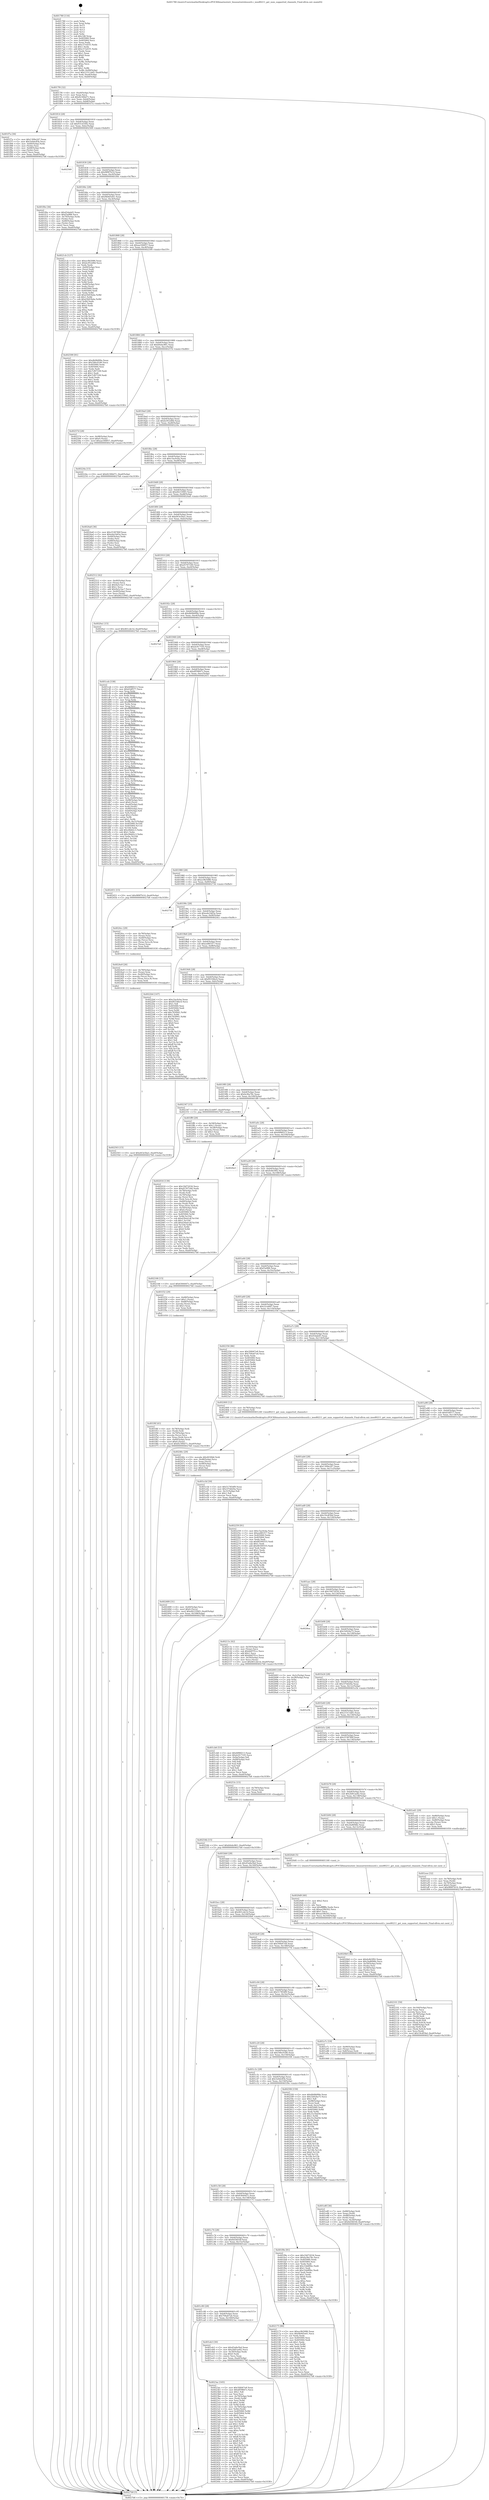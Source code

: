 digraph "0x401780" {
  label = "0x401780 (/mnt/c/Users/mathe/Desktop/tcc/POCII/binaries/extr_linuxnetwirelessutil.c_ieee80211_get_num_supported_channels_Final-ollvm.out::main(0))"
  labelloc = "t"
  node[shape=record]

  Entry [label="",width=0.3,height=0.3,shape=circle,fillcolor=black,style=filled]
  "0x4017f4" [label="{
     0x4017f4 [32]\l
     | [instrs]\l
     &nbsp;&nbsp;0x4017f4 \<+6\>: mov -0xa0(%rbp),%eax\l
     &nbsp;&nbsp;0x4017fa \<+2\>: mov %eax,%ecx\l
     &nbsp;&nbsp;0x4017fc \<+6\>: sub $0x82306d71,%ecx\l
     &nbsp;&nbsp;0x401802 \<+6\>: mov %eax,-0xb4(%rbp)\l
     &nbsp;&nbsp;0x401808 \<+6\>: mov %ecx,-0xb8(%rbp)\l
     &nbsp;&nbsp;0x40180e \<+6\>: je 0000000000401f7a \<main+0x7fa\>\l
  }"]
  "0x401f7a" [label="{
     0x401f7a [36]\l
     | [instrs]\l
     &nbsp;&nbsp;0x401f7a \<+5\>: mov $0x1309e247,%eax\l
     &nbsp;&nbsp;0x401f7f \<+5\>: mov $0x5e0dc85b,%ecx\l
     &nbsp;&nbsp;0x401f84 \<+4\>: mov -0x60(%rbp),%rdx\l
     &nbsp;&nbsp;0x401f88 \<+2\>: mov (%rdx),%esi\l
     &nbsp;&nbsp;0x401f8a \<+4\>: mov -0x68(%rbp),%rdx\l
     &nbsp;&nbsp;0x401f8e \<+2\>: cmp (%rdx),%esi\l
     &nbsp;&nbsp;0x401f90 \<+3\>: cmovl %ecx,%eax\l
     &nbsp;&nbsp;0x401f93 \<+6\>: mov %eax,-0xa0(%rbp)\l
     &nbsp;&nbsp;0x401f99 \<+5\>: jmp 00000000004027b8 \<main+0x1038\>\l
  }"]
  "0x401814" [label="{
     0x401814 [28]\l
     | [instrs]\l
     &nbsp;&nbsp;0x401814 \<+5\>: jmp 0000000000401819 \<main+0x99\>\l
     &nbsp;&nbsp;0x401819 \<+6\>: mov -0xb4(%rbp),%eax\l
     &nbsp;&nbsp;0x40181f \<+5\>: sub $0x931d3582,%eax\l
     &nbsp;&nbsp;0x401824 \<+6\>: mov %eax,-0xbc(%rbp)\l
     &nbsp;&nbsp;0x40182a \<+6\>: je 0000000000402569 \<main+0xde9\>\l
  }"]
  Exit [label="",width=0.3,height=0.3,shape=circle,fillcolor=black,style=filled,peripheries=2]
  "0x402569" [label="{
     0x402569\l
  }", style=dashed]
  "0x401830" [label="{
     0x401830 [28]\l
     | [instrs]\l
     &nbsp;&nbsp;0x401830 \<+5\>: jmp 0000000000401835 \<main+0xb5\>\l
     &nbsp;&nbsp;0x401835 \<+6\>: mov -0xb4(%rbp),%eax\l
     &nbsp;&nbsp;0x40183b \<+5\>: sub $0x989f7b14,%eax\l
     &nbsp;&nbsp;0x401840 \<+6\>: mov %eax,-0xc0(%rbp)\l
     &nbsp;&nbsp;0x401846 \<+6\>: je 0000000000401f0e \<main+0x78e\>\l
  }"]
  "0x40254b" [label="{
     0x40254b [15]\l
     | [instrs]\l
     &nbsp;&nbsp;0x40254b \<+10\>: movl $0xb0ebc861,-0xa0(%rbp)\l
     &nbsp;&nbsp;0x402555 \<+5\>: jmp 00000000004027b8 \<main+0x1038\>\l
  }"]
  "0x401f0e" [label="{
     0x401f0e [36]\l
     | [instrs]\l
     &nbsp;&nbsp;0x401f0e \<+5\>: mov $0x45dab45,%eax\l
     &nbsp;&nbsp;0x401f13 \<+5\>: mov $0xf3a988,%ecx\l
     &nbsp;&nbsp;0x401f18 \<+4\>: mov -0x70(%rbp),%rdx\l
     &nbsp;&nbsp;0x401f1c \<+2\>: mov (%rdx),%esi\l
     &nbsp;&nbsp;0x401f1e \<+4\>: mov -0x80(%rbp),%rdx\l
     &nbsp;&nbsp;0x401f22 \<+2\>: cmp (%rdx),%esi\l
     &nbsp;&nbsp;0x401f24 \<+3\>: cmovl %ecx,%eax\l
     &nbsp;&nbsp;0x401f27 \<+6\>: mov %eax,-0xa0(%rbp)\l
     &nbsp;&nbsp;0x401f2d \<+5\>: jmp 00000000004027b8 \<main+0x1038\>\l
  }"]
  "0x40184c" [label="{
     0x40184c [28]\l
     | [instrs]\l
     &nbsp;&nbsp;0x40184c \<+5\>: jmp 0000000000401851 \<main+0xd1\>\l
     &nbsp;&nbsp;0x401851 \<+6\>: mov -0xb4(%rbp),%eax\l
     &nbsp;&nbsp;0x401857 \<+5\>: sub $0x9b9d5e61,%eax\l
     &nbsp;&nbsp;0x40185c \<+6\>: mov %eax,-0xc4(%rbp)\l
     &nbsp;&nbsp;0x401862 \<+6\>: je 00000000004021cb \<main+0xa4b\>\l
  }"]
  "0x402503" [label="{
     0x402503 [15]\l
     | [instrs]\l
     &nbsp;&nbsp;0x402503 \<+10\>: movl $0xd43e5ba1,-0xa0(%rbp)\l
     &nbsp;&nbsp;0x40250d \<+5\>: jmp 00000000004027b8 \<main+0x1038\>\l
  }"]
  "0x4021cb" [label="{
     0x4021cb [127]\l
     | [instrs]\l
     &nbsp;&nbsp;0x4021cb \<+5\>: mov $0xec9b5086,%eax\l
     &nbsp;&nbsp;0x4021d0 \<+5\>: mov $0xbc952d9d,%ecx\l
     &nbsp;&nbsp;0x4021d5 \<+2\>: xor %edx,%edx\l
     &nbsp;&nbsp;0x4021d7 \<+4\>: mov -0x60(%rbp),%rsi\l
     &nbsp;&nbsp;0x4021db \<+2\>: mov (%rsi),%edi\l
     &nbsp;&nbsp;0x4021dd \<+3\>: mov %edx,%r8d\l
     &nbsp;&nbsp;0x4021e0 \<+3\>: sub %edi,%r8d\l
     &nbsp;&nbsp;0x4021e3 \<+2\>: mov %edx,%edi\l
     &nbsp;&nbsp;0x4021e5 \<+3\>: sub $0x1,%edi\l
     &nbsp;&nbsp;0x4021e8 \<+3\>: add %edi,%r8d\l
     &nbsp;&nbsp;0x4021eb \<+3\>: sub %r8d,%edx\l
     &nbsp;&nbsp;0x4021ee \<+4\>: mov -0x60(%rbp),%rsi\l
     &nbsp;&nbsp;0x4021f2 \<+2\>: mov %edx,(%rsi)\l
     &nbsp;&nbsp;0x4021f4 \<+7\>: mov 0x405060,%edx\l
     &nbsp;&nbsp;0x4021fb \<+7\>: mov 0x405064,%edi\l
     &nbsp;&nbsp;0x402202 \<+3\>: mov %edx,%r8d\l
     &nbsp;&nbsp;0x402205 \<+7\>: add $0xd3b93bda,%r8d\l
     &nbsp;&nbsp;0x40220c \<+4\>: sub $0x1,%r8d\l
     &nbsp;&nbsp;0x402210 \<+7\>: sub $0xd3b93bda,%r8d\l
     &nbsp;&nbsp;0x402217 \<+4\>: imul %r8d,%edx\l
     &nbsp;&nbsp;0x40221b \<+3\>: and $0x1,%edx\l
     &nbsp;&nbsp;0x40221e \<+3\>: cmp $0x0,%edx\l
     &nbsp;&nbsp;0x402221 \<+4\>: sete %r9b\l
     &nbsp;&nbsp;0x402225 \<+3\>: cmp $0xa,%edi\l
     &nbsp;&nbsp;0x402228 \<+4\>: setl %r10b\l
     &nbsp;&nbsp;0x40222c \<+3\>: mov %r9b,%r11b\l
     &nbsp;&nbsp;0x40222f \<+3\>: and %r10b,%r11b\l
     &nbsp;&nbsp;0x402232 \<+3\>: xor %r10b,%r9b\l
     &nbsp;&nbsp;0x402235 \<+3\>: or %r9b,%r11b\l
     &nbsp;&nbsp;0x402238 \<+4\>: test $0x1,%r11b\l
     &nbsp;&nbsp;0x40223c \<+3\>: cmovne %ecx,%eax\l
     &nbsp;&nbsp;0x40223f \<+6\>: mov %eax,-0xa0(%rbp)\l
     &nbsp;&nbsp;0x402245 \<+5\>: jmp 00000000004027b8 \<main+0x1038\>\l
  }"]
  "0x401868" [label="{
     0x401868 [28]\l
     | [instrs]\l
     &nbsp;&nbsp;0x401868 \<+5\>: jmp 000000000040186d \<main+0xed\>\l
     &nbsp;&nbsp;0x40186d \<+6\>: mov -0xb4(%rbp),%eax\l
     &nbsp;&nbsp;0x401873 \<+5\>: sub $0xaa184857,%eax\l
     &nbsp;&nbsp;0x401878 \<+6\>: mov %eax,-0xc8(%rbp)\l
     &nbsp;&nbsp;0x40187e \<+6\>: je 0000000000402599 \<main+0xe19\>\l
  }"]
  "0x4024e9" [label="{
     0x4024e9 [26]\l
     | [instrs]\l
     &nbsp;&nbsp;0x4024e9 \<+4\>: mov -0x78(%rbp),%rax\l
     &nbsp;&nbsp;0x4024ed \<+3\>: mov (%rax),%rax\l
     &nbsp;&nbsp;0x4024f0 \<+4\>: mov -0x40(%rbp),%rcx\l
     &nbsp;&nbsp;0x4024f4 \<+3\>: movslq (%rcx),%rcx\l
     &nbsp;&nbsp;0x4024f7 \<+4\>: mov (%rax,%rcx,8),%rax\l
     &nbsp;&nbsp;0x4024fb \<+3\>: mov %rax,%rdi\l
     &nbsp;&nbsp;0x4024fe \<+5\>: call 0000000000401030 \<free@plt\>\l
     | [calls]\l
     &nbsp;&nbsp;0x401030 \{1\} (unknown)\l
  }"]
  "0x402599" [label="{
     0x402599 [91]\l
     | [instrs]\l
     &nbsp;&nbsp;0x402599 \<+5\>: mov $0xdb08d99e,%eax\l
     &nbsp;&nbsp;0x40259e \<+5\>: mov $0x546c0180,%ecx\l
     &nbsp;&nbsp;0x4025a3 \<+7\>: mov 0x405060,%edx\l
     &nbsp;&nbsp;0x4025aa \<+7\>: mov 0x405064,%esi\l
     &nbsp;&nbsp;0x4025b1 \<+2\>: mov %edx,%edi\l
     &nbsp;&nbsp;0x4025b3 \<+6\>: sub $0x7cf07109,%edi\l
     &nbsp;&nbsp;0x4025b9 \<+3\>: sub $0x1,%edi\l
     &nbsp;&nbsp;0x4025bc \<+6\>: add $0x7cf07109,%edi\l
     &nbsp;&nbsp;0x4025c2 \<+3\>: imul %edi,%edx\l
     &nbsp;&nbsp;0x4025c5 \<+3\>: and $0x1,%edx\l
     &nbsp;&nbsp;0x4025c8 \<+3\>: cmp $0x0,%edx\l
     &nbsp;&nbsp;0x4025cb \<+4\>: sete %r8b\l
     &nbsp;&nbsp;0x4025cf \<+3\>: cmp $0xa,%esi\l
     &nbsp;&nbsp;0x4025d2 \<+4\>: setl %r9b\l
     &nbsp;&nbsp;0x4025d6 \<+3\>: mov %r8b,%r10b\l
     &nbsp;&nbsp;0x4025d9 \<+3\>: and %r9b,%r10b\l
     &nbsp;&nbsp;0x4025dc \<+3\>: xor %r9b,%r8b\l
     &nbsp;&nbsp;0x4025df \<+3\>: or %r8b,%r10b\l
     &nbsp;&nbsp;0x4025e2 \<+4\>: test $0x1,%r10b\l
     &nbsp;&nbsp;0x4025e6 \<+3\>: cmovne %ecx,%eax\l
     &nbsp;&nbsp;0x4025e9 \<+6\>: mov %eax,-0xa0(%rbp)\l
     &nbsp;&nbsp;0x4025ef \<+5\>: jmp 00000000004027b8 \<main+0x1038\>\l
  }"]
  "0x401884" [label="{
     0x401884 [28]\l
     | [instrs]\l
     &nbsp;&nbsp;0x401884 \<+5\>: jmp 0000000000401889 \<main+0x109\>\l
     &nbsp;&nbsp;0x401889 \<+6\>: mov -0xb4(%rbp),%eax\l
     &nbsp;&nbsp;0x40188f \<+5\>: sub $0xb0ebc861,%eax\l
     &nbsp;&nbsp;0x401894 \<+6\>: mov %eax,-0xcc(%rbp)\l
     &nbsp;&nbsp;0x40189a \<+6\>: je 000000000040257d \<main+0xdfd\>\l
  }"]
  "0x402489" [label="{
     0x402489 [31]\l
     | [instrs]\l
     &nbsp;&nbsp;0x402489 \<+4\>: mov -0x40(%rbp),%rcx\l
     &nbsp;&nbsp;0x40248d \<+6\>: movl $0x0,(%rcx)\l
     &nbsp;&nbsp;0x402493 \<+10\>: movl $0xd4233945,-0xa0(%rbp)\l
     &nbsp;&nbsp;0x40249d \<+6\>: mov %eax,-0x168(%rbp)\l
     &nbsp;&nbsp;0x4024a3 \<+5\>: jmp 00000000004027b8 \<main+0x1038\>\l
  }"]
  "0x40257d" [label="{
     0x40257d [28]\l
     | [instrs]\l
     &nbsp;&nbsp;0x40257d \<+7\>: mov -0x98(%rbp),%rax\l
     &nbsp;&nbsp;0x402584 \<+6\>: movl $0x0,(%rax)\l
     &nbsp;&nbsp;0x40258a \<+10\>: movl $0xaa184857,-0xa0(%rbp)\l
     &nbsp;&nbsp;0x402594 \<+5\>: jmp 00000000004027b8 \<main+0x1038\>\l
  }"]
  "0x4018a0" [label="{
     0x4018a0 [28]\l
     | [instrs]\l
     &nbsp;&nbsp;0x4018a0 \<+5\>: jmp 00000000004018a5 \<main+0x125\>\l
     &nbsp;&nbsp;0x4018a5 \<+6\>: mov -0xb4(%rbp),%eax\l
     &nbsp;&nbsp;0x4018ab \<+5\>: sub $0xbc952d9d,%eax\l
     &nbsp;&nbsp;0x4018b0 \<+6\>: mov %eax,-0xd0(%rbp)\l
     &nbsp;&nbsp;0x4018b6 \<+6\>: je 000000000040224a \<main+0xaca\>\l
  }"]
  "0x40246c" [label="{
     0x40246c [29]\l
     | [instrs]\l
     &nbsp;&nbsp;0x40246c \<+10\>: movabs $0x4030b6,%rdi\l
     &nbsp;&nbsp;0x402476 \<+4\>: mov -0x48(%rbp),%rcx\l
     &nbsp;&nbsp;0x40247a \<+2\>: mov %eax,(%rcx)\l
     &nbsp;&nbsp;0x40247c \<+4\>: mov -0x48(%rbp),%rcx\l
     &nbsp;&nbsp;0x402480 \<+2\>: mov (%rcx),%esi\l
     &nbsp;&nbsp;0x402482 \<+2\>: mov $0x0,%al\l
     &nbsp;&nbsp;0x402484 \<+5\>: call 0000000000401040 \<printf@plt\>\l
     | [calls]\l
     &nbsp;&nbsp;0x401040 \{1\} (unknown)\l
  }"]
  "0x40224a" [label="{
     0x40224a [15]\l
     | [instrs]\l
     &nbsp;&nbsp;0x40224a \<+10\>: movl $0x82306d71,-0xa0(%rbp)\l
     &nbsp;&nbsp;0x402254 \<+5\>: jmp 00000000004027b8 \<main+0x1038\>\l
  }"]
  "0x4018bc" [label="{
     0x4018bc [28]\l
     | [instrs]\l
     &nbsp;&nbsp;0x4018bc \<+5\>: jmp 00000000004018c1 \<main+0x141\>\l
     &nbsp;&nbsp;0x4018c1 \<+6\>: mov -0xb4(%rbp),%eax\l
     &nbsp;&nbsp;0x4018c7 \<+5\>: sub $0xc5ac0cba,%eax\l
     &nbsp;&nbsp;0x4018cc \<+6\>: mov %eax,-0xd4(%rbp)\l
     &nbsp;&nbsp;0x4018d2 \<+6\>: je 0000000000402767 \<main+0xfe7\>\l
  }"]
  "0x401cac" [label="{
     0x401cac\l
  }", style=dashed]
  "0x402767" [label="{
     0x402767\l
  }", style=dashed]
  "0x4018d8" [label="{
     0x4018d8 [28]\l
     | [instrs]\l
     &nbsp;&nbsp;0x4018d8 \<+5\>: jmp 00000000004018dd \<main+0x15d\>\l
     &nbsp;&nbsp;0x4018dd \<+6\>: mov -0xb4(%rbp),%eax\l
     &nbsp;&nbsp;0x4018e3 \<+5\>: sub $0xd4233945,%eax\l
     &nbsp;&nbsp;0x4018e8 \<+6\>: mov %eax,-0xd8(%rbp)\l
     &nbsp;&nbsp;0x4018ee \<+6\>: je 00000000004024a8 \<main+0xd28\>\l
  }"]
  "0x4023ac" [label="{
     0x4023ac [165]\l
     | [instrs]\l
     &nbsp;&nbsp;0x4023ac \<+5\>: mov $0x50fd47e8,%eax\l
     &nbsp;&nbsp;0x4023b1 \<+5\>: mov $0xdf59847c,%ecx\l
     &nbsp;&nbsp;0x4023b6 \<+2\>: mov $0x1,%dl\l
     &nbsp;&nbsp;0x4023b8 \<+2\>: xor %esi,%esi\l
     &nbsp;&nbsp;0x4023ba \<+4\>: mov -0x70(%rbp),%rdi\l
     &nbsp;&nbsp;0x4023be \<+3\>: mov (%rdi),%r8d\l
     &nbsp;&nbsp;0x4023c1 \<+3\>: mov %esi,%r9d\l
     &nbsp;&nbsp;0x4023c4 \<+4\>: sub $0x1,%r9d\l
     &nbsp;&nbsp;0x4023c8 \<+3\>: sub %r9d,%r8d\l
     &nbsp;&nbsp;0x4023cb \<+4\>: mov -0x70(%rbp),%rdi\l
     &nbsp;&nbsp;0x4023cf \<+3\>: mov %r8d,(%rdi)\l
     &nbsp;&nbsp;0x4023d2 \<+8\>: mov 0x405060,%r8d\l
     &nbsp;&nbsp;0x4023da \<+8\>: mov 0x405064,%r9d\l
     &nbsp;&nbsp;0x4023e2 \<+3\>: sub $0x1,%esi\l
     &nbsp;&nbsp;0x4023e5 \<+3\>: mov %r8d,%r10d\l
     &nbsp;&nbsp;0x4023e8 \<+3\>: add %esi,%r10d\l
     &nbsp;&nbsp;0x4023eb \<+4\>: imul %r10d,%r8d\l
     &nbsp;&nbsp;0x4023ef \<+4\>: and $0x1,%r8d\l
     &nbsp;&nbsp;0x4023f3 \<+4\>: cmp $0x0,%r8d\l
     &nbsp;&nbsp;0x4023f7 \<+4\>: sete %r11b\l
     &nbsp;&nbsp;0x4023fb \<+4\>: cmp $0xa,%r9d\l
     &nbsp;&nbsp;0x4023ff \<+3\>: setl %bl\l
     &nbsp;&nbsp;0x402402 \<+3\>: mov %r11b,%r14b\l
     &nbsp;&nbsp;0x402405 \<+4\>: xor $0xff,%r14b\l
     &nbsp;&nbsp;0x402409 \<+3\>: mov %bl,%r15b\l
     &nbsp;&nbsp;0x40240c \<+4\>: xor $0xff,%r15b\l
     &nbsp;&nbsp;0x402410 \<+3\>: xor $0x1,%dl\l
     &nbsp;&nbsp;0x402413 \<+3\>: mov %r14b,%r12b\l
     &nbsp;&nbsp;0x402416 \<+4\>: and $0xff,%r12b\l
     &nbsp;&nbsp;0x40241a \<+3\>: and %dl,%r11b\l
     &nbsp;&nbsp;0x40241d \<+3\>: mov %r15b,%r13b\l
     &nbsp;&nbsp;0x402420 \<+4\>: and $0xff,%r13b\l
     &nbsp;&nbsp;0x402424 \<+2\>: and %dl,%bl\l
     &nbsp;&nbsp;0x402426 \<+3\>: or %r11b,%r12b\l
     &nbsp;&nbsp;0x402429 \<+3\>: or %bl,%r13b\l
     &nbsp;&nbsp;0x40242c \<+3\>: xor %r13b,%r12b\l
     &nbsp;&nbsp;0x40242f \<+3\>: or %r15b,%r14b\l
     &nbsp;&nbsp;0x402432 \<+4\>: xor $0xff,%r14b\l
     &nbsp;&nbsp;0x402436 \<+3\>: or $0x1,%dl\l
     &nbsp;&nbsp;0x402439 \<+3\>: and %dl,%r14b\l
     &nbsp;&nbsp;0x40243c \<+3\>: or %r14b,%r12b\l
     &nbsp;&nbsp;0x40243f \<+4\>: test $0x1,%r12b\l
     &nbsp;&nbsp;0x402443 \<+3\>: cmovne %ecx,%eax\l
     &nbsp;&nbsp;0x402446 \<+6\>: mov %eax,-0xa0(%rbp)\l
     &nbsp;&nbsp;0x40244c \<+5\>: jmp 00000000004027b8 \<main+0x1038\>\l
  }"]
  "0x4024a8" [label="{
     0x4024a8 [36]\l
     | [instrs]\l
     &nbsp;&nbsp;0x4024a8 \<+5\>: mov $0x2538780f,%eax\l
     &nbsp;&nbsp;0x4024ad \<+5\>: mov $0xeda1b65a,%ecx\l
     &nbsp;&nbsp;0x4024b2 \<+4\>: mov -0x40(%rbp),%rdx\l
     &nbsp;&nbsp;0x4024b6 \<+2\>: mov (%rdx),%esi\l
     &nbsp;&nbsp;0x4024b8 \<+4\>: mov -0x80(%rbp),%rdx\l
     &nbsp;&nbsp;0x4024bc \<+2\>: cmp (%rdx),%esi\l
     &nbsp;&nbsp;0x4024be \<+3\>: cmovl %ecx,%eax\l
     &nbsp;&nbsp;0x4024c1 \<+6\>: mov %eax,-0xa0(%rbp)\l
     &nbsp;&nbsp;0x4024c7 \<+5\>: jmp 00000000004027b8 \<main+0x1038\>\l
  }"]
  "0x4018f4" [label="{
     0x4018f4 [28]\l
     | [instrs]\l
     &nbsp;&nbsp;0x4018f4 \<+5\>: jmp 00000000004018f9 \<main+0x179\>\l
     &nbsp;&nbsp;0x4018f9 \<+6\>: mov -0xb4(%rbp),%eax\l
     &nbsp;&nbsp;0x4018ff \<+5\>: sub $0xd43e5ba1,%eax\l
     &nbsp;&nbsp;0x401904 \<+6\>: mov %eax,-0xdc(%rbp)\l
     &nbsp;&nbsp;0x40190a \<+6\>: je 0000000000402512 \<main+0xd92\>\l
  }"]
  "0x402101" [label="{
     0x402101 [59]\l
     | [instrs]\l
     &nbsp;&nbsp;0x402101 \<+6\>: mov -0x164(%rbp),%ecx\l
     &nbsp;&nbsp;0x402107 \<+3\>: imul %eax,%ecx\l
     &nbsp;&nbsp;0x40210a \<+3\>: movslq %ecx,%rsi\l
     &nbsp;&nbsp;0x40210d \<+4\>: mov -0x78(%rbp),%rdi\l
     &nbsp;&nbsp;0x402111 \<+3\>: mov (%rdi),%rdi\l
     &nbsp;&nbsp;0x402114 \<+4\>: mov -0x70(%rbp),%r8\l
     &nbsp;&nbsp;0x402118 \<+3\>: movslq (%r8),%r8\l
     &nbsp;&nbsp;0x40211b \<+4\>: mov (%rdi,%r8,8),%rdi\l
     &nbsp;&nbsp;0x40211f \<+4\>: mov -0x60(%rbp),%r8\l
     &nbsp;&nbsp;0x402123 \<+3\>: movslq (%r8),%r8\l
     &nbsp;&nbsp;0x402126 \<+4\>: mov (%rdi,%r8,8),%rdi\l
     &nbsp;&nbsp;0x40212a \<+3\>: mov %rsi,(%rdi)\l
     &nbsp;&nbsp;0x40212d \<+10\>: movl $0x19cdf3bd,-0xa0(%rbp)\l
     &nbsp;&nbsp;0x402137 \<+5\>: jmp 00000000004027b8 \<main+0x1038\>\l
  }"]
  "0x402512" [label="{
     0x402512 [42]\l
     | [instrs]\l
     &nbsp;&nbsp;0x402512 \<+4\>: mov -0x40(%rbp),%rax\l
     &nbsp;&nbsp;0x402516 \<+2\>: mov (%rax),%ecx\l
     &nbsp;&nbsp;0x402518 \<+6\>: sub $0x9a5c5ac7,%ecx\l
     &nbsp;&nbsp;0x40251e \<+3\>: add $0x1,%ecx\l
     &nbsp;&nbsp;0x402521 \<+6\>: add $0x9a5c5ac7,%ecx\l
     &nbsp;&nbsp;0x402527 \<+4\>: mov -0x40(%rbp),%rax\l
     &nbsp;&nbsp;0x40252b \<+2\>: mov %ecx,(%rax)\l
     &nbsp;&nbsp;0x40252d \<+10\>: movl $0xd4233945,-0xa0(%rbp)\l
     &nbsp;&nbsp;0x402537 \<+5\>: jmp 00000000004027b8 \<main+0x1038\>\l
  }"]
  "0x401910" [label="{
     0x401910 [28]\l
     | [instrs]\l
     &nbsp;&nbsp;0x401910 \<+5\>: jmp 0000000000401915 \<main+0x195\>\l
     &nbsp;&nbsp;0x401915 \<+6\>: mov -0xb4(%rbp),%eax\l
     &nbsp;&nbsp;0x40191b \<+5\>: sub $0xd5767240,%eax\l
     &nbsp;&nbsp;0x401920 \<+6\>: mov %eax,-0xe0(%rbp)\l
     &nbsp;&nbsp;0x401926 \<+6\>: je 00000000004020a1 \<main+0x921\>\l
  }"]
  "0x4020d9" [label="{
     0x4020d9 [40]\l
     | [instrs]\l
     &nbsp;&nbsp;0x4020d9 \<+5\>: mov $0x2,%ecx\l
     &nbsp;&nbsp;0x4020de \<+1\>: cltd\l
     &nbsp;&nbsp;0x4020df \<+2\>: idiv %ecx\l
     &nbsp;&nbsp;0x4020e1 \<+6\>: imul $0xfffffffe,%edx,%ecx\l
     &nbsp;&nbsp;0x4020e7 \<+6\>: sub $0xaa59b502,%ecx\l
     &nbsp;&nbsp;0x4020ed \<+3\>: add $0x1,%ecx\l
     &nbsp;&nbsp;0x4020f0 \<+6\>: add $0xaa59b502,%ecx\l
     &nbsp;&nbsp;0x4020f6 \<+6\>: mov %ecx,-0x164(%rbp)\l
     &nbsp;&nbsp;0x4020fc \<+5\>: call 0000000000401160 \<next_i\>\l
     | [calls]\l
     &nbsp;&nbsp;0x401160 \{1\} (/mnt/c/Users/mathe/Desktop/tcc/POCII/binaries/extr_linuxnetwirelessutil.c_ieee80211_get_num_supported_channels_Final-ollvm.out::next_i)\l
  }"]
  "0x4020a1" [label="{
     0x4020a1 [15]\l
     | [instrs]\l
     &nbsp;&nbsp;0x4020a1 \<+10\>: movl $0x461cde1d,-0xa0(%rbp)\l
     &nbsp;&nbsp;0x4020ab \<+5\>: jmp 00000000004027b8 \<main+0x1038\>\l
  }"]
  "0x40192c" [label="{
     0x40192c [28]\l
     | [instrs]\l
     &nbsp;&nbsp;0x40192c \<+5\>: jmp 0000000000401931 \<main+0x1b1\>\l
     &nbsp;&nbsp;0x401931 \<+6\>: mov -0xb4(%rbp),%eax\l
     &nbsp;&nbsp;0x401937 \<+5\>: sub $0xdb08d99e,%eax\l
     &nbsp;&nbsp;0x40193c \<+6\>: mov %eax,-0xe4(%rbp)\l
     &nbsp;&nbsp;0x401942 \<+6\>: je 00000000004027a0 \<main+0x1020\>\l
  }"]
  "0x402016" [label="{
     0x402016 [139]\l
     | [instrs]\l
     &nbsp;&nbsp;0x402016 \<+5\>: mov $0x19d72034,%ecx\l
     &nbsp;&nbsp;0x40201b \<+5\>: mov $0xd5767240,%edx\l
     &nbsp;&nbsp;0x402020 \<+4\>: mov -0x78(%rbp),%rdi\l
     &nbsp;&nbsp;0x402024 \<+3\>: mov (%rdi),%rdi\l
     &nbsp;&nbsp;0x402027 \<+4\>: mov -0x70(%rbp),%rsi\l
     &nbsp;&nbsp;0x40202b \<+3\>: movslq (%rsi),%rsi\l
     &nbsp;&nbsp;0x40202e \<+4\>: mov (%rdi,%rsi,8),%rsi\l
     &nbsp;&nbsp;0x402032 \<+4\>: mov -0x60(%rbp),%rdi\l
     &nbsp;&nbsp;0x402036 \<+3\>: movslq (%rdi),%rdi\l
     &nbsp;&nbsp;0x402039 \<+4\>: mov %rax,(%rsi,%rdi,8)\l
     &nbsp;&nbsp;0x40203d \<+4\>: mov -0x50(%rbp),%rax\l
     &nbsp;&nbsp;0x402041 \<+6\>: movl $0x0,(%rax)\l
     &nbsp;&nbsp;0x402047 \<+8\>: mov 0x405060,%r8d\l
     &nbsp;&nbsp;0x40204f \<+8\>: mov 0x405064,%r9d\l
     &nbsp;&nbsp;0x402057 \<+3\>: mov %r8d,%r10d\l
     &nbsp;&nbsp;0x40205a \<+7\>: sub $0xd30eb1df,%r10d\l
     &nbsp;&nbsp;0x402061 \<+4\>: sub $0x1,%r10d\l
     &nbsp;&nbsp;0x402065 \<+7\>: add $0xd30eb1df,%r10d\l
     &nbsp;&nbsp;0x40206c \<+4\>: imul %r10d,%r8d\l
     &nbsp;&nbsp;0x402070 \<+4\>: and $0x1,%r8d\l
     &nbsp;&nbsp;0x402074 \<+4\>: cmp $0x0,%r8d\l
     &nbsp;&nbsp;0x402078 \<+4\>: sete %r11b\l
     &nbsp;&nbsp;0x40207c \<+4\>: cmp $0xa,%r9d\l
     &nbsp;&nbsp;0x402080 \<+3\>: setl %bl\l
     &nbsp;&nbsp;0x402083 \<+3\>: mov %r11b,%r14b\l
     &nbsp;&nbsp;0x402086 \<+3\>: and %bl,%r14b\l
     &nbsp;&nbsp;0x402089 \<+3\>: xor %bl,%r11b\l
     &nbsp;&nbsp;0x40208c \<+3\>: or %r11b,%r14b\l
     &nbsp;&nbsp;0x40208f \<+4\>: test $0x1,%r14b\l
     &nbsp;&nbsp;0x402093 \<+3\>: cmovne %edx,%ecx\l
     &nbsp;&nbsp;0x402096 \<+6\>: mov %ecx,-0xa0(%rbp)\l
     &nbsp;&nbsp;0x40209c \<+5\>: jmp 00000000004027b8 \<main+0x1038\>\l
  }"]
  "0x4027a0" [label="{
     0x4027a0\l
  }", style=dashed]
  "0x401948" [label="{
     0x401948 [28]\l
     | [instrs]\l
     &nbsp;&nbsp;0x401948 \<+5\>: jmp 000000000040194d \<main+0x1cd\>\l
     &nbsp;&nbsp;0x40194d \<+6\>: mov -0xb4(%rbp),%eax\l
     &nbsp;&nbsp;0x401953 \<+5\>: sub $0xdc917105,%eax\l
     &nbsp;&nbsp;0x401958 \<+6\>: mov %eax,-0xe8(%rbp)\l
     &nbsp;&nbsp;0x40195e \<+6\>: je 0000000000401ceb \<main+0x56b\>\l
  }"]
  "0x401f4f" [label="{
     0x401f4f [43]\l
     | [instrs]\l
     &nbsp;&nbsp;0x401f4f \<+4\>: mov -0x78(%rbp),%rdi\l
     &nbsp;&nbsp;0x401f53 \<+3\>: mov (%rdi),%rdi\l
     &nbsp;&nbsp;0x401f56 \<+4\>: mov -0x70(%rbp),%rcx\l
     &nbsp;&nbsp;0x401f5a \<+3\>: movslq (%rcx),%rcx\l
     &nbsp;&nbsp;0x401f5d \<+4\>: mov %rax,(%rdi,%rcx,8)\l
     &nbsp;&nbsp;0x401f61 \<+4\>: mov -0x60(%rbp),%rax\l
     &nbsp;&nbsp;0x401f65 \<+6\>: movl $0x0,(%rax)\l
     &nbsp;&nbsp;0x401f6b \<+10\>: movl $0x82306d71,-0xa0(%rbp)\l
     &nbsp;&nbsp;0x401f75 \<+5\>: jmp 00000000004027b8 \<main+0x1038\>\l
  }"]
  "0x401ceb" [label="{
     0x401ceb [338]\l
     | [instrs]\l
     &nbsp;&nbsp;0x401ceb \<+5\>: mov $0xfd96f213,%eax\l
     &nbsp;&nbsp;0x401cf0 \<+5\>: mov $0xb5df577,%ecx\l
     &nbsp;&nbsp;0x401cf5 \<+3\>: mov %rsp,%rdx\l
     &nbsp;&nbsp;0x401cf8 \<+4\>: add $0xfffffffffffffff0,%rdx\l
     &nbsp;&nbsp;0x401cfc \<+3\>: mov %rdx,%rsp\l
     &nbsp;&nbsp;0x401cff \<+7\>: mov %rdx,-0x98(%rbp)\l
     &nbsp;&nbsp;0x401d06 \<+3\>: mov %rsp,%rdx\l
     &nbsp;&nbsp;0x401d09 \<+4\>: add $0xfffffffffffffff0,%rdx\l
     &nbsp;&nbsp;0x401d0d \<+3\>: mov %rdx,%rsp\l
     &nbsp;&nbsp;0x401d10 \<+3\>: mov %rsp,%rsi\l
     &nbsp;&nbsp;0x401d13 \<+4\>: add $0xfffffffffffffff0,%rsi\l
     &nbsp;&nbsp;0x401d17 \<+3\>: mov %rsi,%rsp\l
     &nbsp;&nbsp;0x401d1a \<+7\>: mov %rsi,-0x90(%rbp)\l
     &nbsp;&nbsp;0x401d21 \<+3\>: mov %rsp,%rsi\l
     &nbsp;&nbsp;0x401d24 \<+4\>: add $0xfffffffffffffff0,%rsi\l
     &nbsp;&nbsp;0x401d28 \<+3\>: mov %rsi,%rsp\l
     &nbsp;&nbsp;0x401d2b \<+7\>: mov %rsi,-0x88(%rbp)\l
     &nbsp;&nbsp;0x401d32 \<+3\>: mov %rsp,%rsi\l
     &nbsp;&nbsp;0x401d35 \<+4\>: add $0xfffffffffffffff0,%rsi\l
     &nbsp;&nbsp;0x401d39 \<+3\>: mov %rsi,%rsp\l
     &nbsp;&nbsp;0x401d3c \<+4\>: mov %rsi,-0x80(%rbp)\l
     &nbsp;&nbsp;0x401d40 \<+3\>: mov %rsp,%rsi\l
     &nbsp;&nbsp;0x401d43 \<+4\>: add $0xfffffffffffffff0,%rsi\l
     &nbsp;&nbsp;0x401d47 \<+3\>: mov %rsi,%rsp\l
     &nbsp;&nbsp;0x401d4a \<+4\>: mov %rsi,-0x78(%rbp)\l
     &nbsp;&nbsp;0x401d4e \<+3\>: mov %rsp,%rsi\l
     &nbsp;&nbsp;0x401d51 \<+4\>: add $0xfffffffffffffff0,%rsi\l
     &nbsp;&nbsp;0x401d55 \<+3\>: mov %rsi,%rsp\l
     &nbsp;&nbsp;0x401d58 \<+4\>: mov %rsi,-0x70(%rbp)\l
     &nbsp;&nbsp;0x401d5c \<+3\>: mov %rsp,%rsi\l
     &nbsp;&nbsp;0x401d5f \<+4\>: add $0xfffffffffffffff0,%rsi\l
     &nbsp;&nbsp;0x401d63 \<+3\>: mov %rsi,%rsp\l
     &nbsp;&nbsp;0x401d66 \<+4\>: mov %rsi,-0x68(%rbp)\l
     &nbsp;&nbsp;0x401d6a \<+3\>: mov %rsp,%rsi\l
     &nbsp;&nbsp;0x401d6d \<+4\>: add $0xfffffffffffffff0,%rsi\l
     &nbsp;&nbsp;0x401d71 \<+3\>: mov %rsi,%rsp\l
     &nbsp;&nbsp;0x401d74 \<+4\>: mov %rsi,-0x60(%rbp)\l
     &nbsp;&nbsp;0x401d78 \<+3\>: mov %rsp,%rsi\l
     &nbsp;&nbsp;0x401d7b \<+4\>: add $0xfffffffffffffff0,%rsi\l
     &nbsp;&nbsp;0x401d7f \<+3\>: mov %rsi,%rsp\l
     &nbsp;&nbsp;0x401d82 \<+4\>: mov %rsi,-0x58(%rbp)\l
     &nbsp;&nbsp;0x401d86 \<+3\>: mov %rsp,%rsi\l
     &nbsp;&nbsp;0x401d89 \<+4\>: add $0xfffffffffffffff0,%rsi\l
     &nbsp;&nbsp;0x401d8d \<+3\>: mov %rsi,%rsp\l
     &nbsp;&nbsp;0x401d90 \<+4\>: mov %rsi,-0x50(%rbp)\l
     &nbsp;&nbsp;0x401d94 \<+3\>: mov %rsp,%rsi\l
     &nbsp;&nbsp;0x401d97 \<+4\>: add $0xfffffffffffffff0,%rsi\l
     &nbsp;&nbsp;0x401d9b \<+3\>: mov %rsi,%rsp\l
     &nbsp;&nbsp;0x401d9e \<+4\>: mov %rsi,-0x48(%rbp)\l
     &nbsp;&nbsp;0x401da2 \<+3\>: mov %rsp,%rsi\l
     &nbsp;&nbsp;0x401da5 \<+4\>: add $0xfffffffffffffff0,%rsi\l
     &nbsp;&nbsp;0x401da9 \<+3\>: mov %rsi,%rsp\l
     &nbsp;&nbsp;0x401dac \<+4\>: mov %rsi,-0x40(%rbp)\l
     &nbsp;&nbsp;0x401db0 \<+7\>: mov -0x98(%rbp),%rsi\l
     &nbsp;&nbsp;0x401db7 \<+6\>: movl $0x0,(%rsi)\l
     &nbsp;&nbsp;0x401dbd \<+6\>: mov -0xa4(%rbp),%edi\l
     &nbsp;&nbsp;0x401dc3 \<+2\>: mov %edi,(%rdx)\l
     &nbsp;&nbsp;0x401dc5 \<+7\>: mov -0x90(%rbp),%rsi\l
     &nbsp;&nbsp;0x401dcc \<+7\>: mov -0xb0(%rbp),%r8\l
     &nbsp;&nbsp;0x401dd3 \<+3\>: mov %r8,(%rsi)\l
     &nbsp;&nbsp;0x401dd6 \<+3\>: cmpl $0x2,(%rdx)\l
     &nbsp;&nbsp;0x401dd9 \<+4\>: setne %r9b\l
     &nbsp;&nbsp;0x401ddd \<+4\>: and $0x1,%r9b\l
     &nbsp;&nbsp;0x401de1 \<+4\>: mov %r9b,-0x31(%rbp)\l
     &nbsp;&nbsp;0x401de5 \<+8\>: mov 0x405060,%r10d\l
     &nbsp;&nbsp;0x401ded \<+8\>: mov 0x405064,%r11d\l
     &nbsp;&nbsp;0x401df5 \<+3\>: mov %r10d,%ebx\l
     &nbsp;&nbsp;0x401df8 \<+6\>: add $0x28dd2c3,%ebx\l
     &nbsp;&nbsp;0x401dfe \<+3\>: sub $0x1,%ebx\l
     &nbsp;&nbsp;0x401e01 \<+6\>: sub $0x28dd2c3,%ebx\l
     &nbsp;&nbsp;0x401e07 \<+4\>: imul %ebx,%r10d\l
     &nbsp;&nbsp;0x401e0b \<+4\>: and $0x1,%r10d\l
     &nbsp;&nbsp;0x401e0f \<+4\>: cmp $0x0,%r10d\l
     &nbsp;&nbsp;0x401e13 \<+4\>: sete %r9b\l
     &nbsp;&nbsp;0x401e17 \<+4\>: cmp $0xa,%r11d\l
     &nbsp;&nbsp;0x401e1b \<+4\>: setl %r14b\l
     &nbsp;&nbsp;0x401e1f \<+3\>: mov %r9b,%r15b\l
     &nbsp;&nbsp;0x401e22 \<+3\>: and %r14b,%r15b\l
     &nbsp;&nbsp;0x401e25 \<+3\>: xor %r14b,%r9b\l
     &nbsp;&nbsp;0x401e28 \<+3\>: or %r9b,%r15b\l
     &nbsp;&nbsp;0x401e2b \<+4\>: test $0x1,%r15b\l
     &nbsp;&nbsp;0x401e2f \<+3\>: cmovne %ecx,%eax\l
     &nbsp;&nbsp;0x401e32 \<+6\>: mov %eax,-0xa0(%rbp)\l
     &nbsp;&nbsp;0x401e38 \<+5\>: jmp 00000000004027b8 \<main+0x1038\>\l
  }"]
  "0x401964" [label="{
     0x401964 [28]\l
     | [instrs]\l
     &nbsp;&nbsp;0x401964 \<+5\>: jmp 0000000000401969 \<main+0x1e9\>\l
     &nbsp;&nbsp;0x401969 \<+6\>: mov -0xb4(%rbp),%eax\l
     &nbsp;&nbsp;0x40196f \<+5\>: sub $0xdf59847c,%eax\l
     &nbsp;&nbsp;0x401974 \<+6\>: mov %eax,-0xec(%rbp)\l
     &nbsp;&nbsp;0x40197a \<+6\>: je 0000000000402451 \<main+0xcd1\>\l
  }"]
  "0x401eee" [label="{
     0x401eee [32]\l
     | [instrs]\l
     &nbsp;&nbsp;0x401eee \<+4\>: mov -0x78(%rbp),%rdi\l
     &nbsp;&nbsp;0x401ef2 \<+3\>: mov %rax,(%rdi)\l
     &nbsp;&nbsp;0x401ef5 \<+4\>: mov -0x70(%rbp),%rax\l
     &nbsp;&nbsp;0x401ef9 \<+6\>: movl $0x0,(%rax)\l
     &nbsp;&nbsp;0x401eff \<+10\>: movl $0x989f7b14,-0xa0(%rbp)\l
     &nbsp;&nbsp;0x401f09 \<+5\>: jmp 00000000004027b8 \<main+0x1038\>\l
  }"]
  "0x402451" [label="{
     0x402451 [15]\l
     | [instrs]\l
     &nbsp;&nbsp;0x402451 \<+10\>: movl $0x989f7b14,-0xa0(%rbp)\l
     &nbsp;&nbsp;0x40245b \<+5\>: jmp 00000000004027b8 \<main+0x1038\>\l
  }"]
  "0x401980" [label="{
     0x401980 [28]\l
     | [instrs]\l
     &nbsp;&nbsp;0x401980 \<+5\>: jmp 0000000000401985 \<main+0x205\>\l
     &nbsp;&nbsp;0x401985 \<+6\>: mov -0xb4(%rbp),%eax\l
     &nbsp;&nbsp;0x40198b \<+5\>: sub $0xec9b5086,%eax\l
     &nbsp;&nbsp;0x401990 \<+6\>: mov %eax,-0xf0(%rbp)\l
     &nbsp;&nbsp;0x401996 \<+6\>: je 000000000040273d \<main+0xfbd\>\l
  }"]
  "0x401c90" [label="{
     0x401c90 [28]\l
     | [instrs]\l
     &nbsp;&nbsp;0x401c90 \<+5\>: jmp 0000000000401c95 \<main+0x515\>\l
     &nbsp;&nbsp;0x401c95 \<+6\>: mov -0xb4(%rbp),%eax\l
     &nbsp;&nbsp;0x401c9b \<+5\>: sub $0x704a67a4,%eax\l
     &nbsp;&nbsp;0x401ca0 \<+6\>: mov %eax,-0x160(%rbp)\l
     &nbsp;&nbsp;0x401ca6 \<+6\>: je 00000000004023ac \<main+0xc2c\>\l
  }"]
  "0x40273d" [label="{
     0x40273d\l
  }", style=dashed]
  "0x40199c" [label="{
     0x40199c [28]\l
     | [instrs]\l
     &nbsp;&nbsp;0x40199c \<+5\>: jmp 00000000004019a1 \<main+0x221\>\l
     &nbsp;&nbsp;0x4019a1 \<+6\>: mov -0xb4(%rbp),%eax\l
     &nbsp;&nbsp;0x4019a7 \<+5\>: sub $0xeda1b65a,%eax\l
     &nbsp;&nbsp;0x4019ac \<+6\>: mov %eax,-0xf4(%rbp)\l
     &nbsp;&nbsp;0x4019b2 \<+6\>: je 00000000004024cc \<main+0xd4c\>\l
  }"]
  "0x401eb3" [label="{
     0x401eb3 [30]\l
     | [instrs]\l
     &nbsp;&nbsp;0x401eb3 \<+5\>: mov $0x45a8a5bd,%eax\l
     &nbsp;&nbsp;0x401eb8 \<+5\>: mov $0x2b81ae82,%ecx\l
     &nbsp;&nbsp;0x401ebd \<+3\>: mov -0x30(%rbp),%edx\l
     &nbsp;&nbsp;0x401ec0 \<+3\>: cmp $0x0,%edx\l
     &nbsp;&nbsp;0x401ec3 \<+3\>: cmove %ecx,%eax\l
     &nbsp;&nbsp;0x401ec6 \<+6\>: mov %eax,-0xa0(%rbp)\l
     &nbsp;&nbsp;0x401ecc \<+5\>: jmp 00000000004027b8 \<main+0x1038\>\l
  }"]
  "0x4024cc" [label="{
     0x4024cc [29]\l
     | [instrs]\l
     &nbsp;&nbsp;0x4024cc \<+4\>: mov -0x78(%rbp),%rax\l
     &nbsp;&nbsp;0x4024d0 \<+3\>: mov (%rax),%rax\l
     &nbsp;&nbsp;0x4024d3 \<+4\>: mov -0x40(%rbp),%rcx\l
     &nbsp;&nbsp;0x4024d7 \<+3\>: movslq (%rcx),%rcx\l
     &nbsp;&nbsp;0x4024da \<+4\>: mov (%rax,%rcx,8),%rax\l
     &nbsp;&nbsp;0x4024de \<+3\>: mov (%rax),%rax\l
     &nbsp;&nbsp;0x4024e1 \<+3\>: mov %rax,%rdi\l
     &nbsp;&nbsp;0x4024e4 \<+5\>: call 0000000000401030 \<free@plt\>\l
     | [calls]\l
     &nbsp;&nbsp;0x401030 \{1\} (unknown)\l
  }"]
  "0x4019b8" [label="{
     0x4019b8 [28]\l
     | [instrs]\l
     &nbsp;&nbsp;0x4019b8 \<+5\>: jmp 00000000004019bd \<main+0x23d\>\l
     &nbsp;&nbsp;0x4019bd \<+6\>: mov -0xb4(%rbp),%eax\l
     &nbsp;&nbsp;0x4019c3 \<+5\>: sub $0xee881f17,%eax\l
     &nbsp;&nbsp;0x4019c8 \<+6\>: mov %eax,-0xf8(%rbp)\l
     &nbsp;&nbsp;0x4019ce \<+6\>: je 00000000004022b4 \<main+0xb34\>\l
  }"]
  "0x401c74" [label="{
     0x401c74 [28]\l
     | [instrs]\l
     &nbsp;&nbsp;0x401c74 \<+5\>: jmp 0000000000401c79 \<main+0x4f9\>\l
     &nbsp;&nbsp;0x401c79 \<+6\>: mov -0xb4(%rbp),%eax\l
     &nbsp;&nbsp;0x401c7f \<+5\>: sub $0x6d3fd16f,%eax\l
     &nbsp;&nbsp;0x401c84 \<+6\>: mov %eax,-0x15c(%rbp)\l
     &nbsp;&nbsp;0x401c8a \<+6\>: je 0000000000401eb3 \<main+0x733\>\l
  }"]
  "0x4022b4" [label="{
     0x4022b4 [147]\l
     | [instrs]\l
     &nbsp;&nbsp;0x4022b4 \<+5\>: mov $0xc5ac0cba,%eax\l
     &nbsp;&nbsp;0x4022b9 \<+5\>: mov $0xf9334bc4,%ecx\l
     &nbsp;&nbsp;0x4022be \<+2\>: mov $0x1,%dl\l
     &nbsp;&nbsp;0x4022c0 \<+7\>: mov 0x405060,%esi\l
     &nbsp;&nbsp;0x4022c7 \<+7\>: mov 0x405064,%edi\l
     &nbsp;&nbsp;0x4022ce \<+3\>: mov %esi,%r8d\l
     &nbsp;&nbsp;0x4022d1 \<+7\>: add $0x765f941,%r8d\l
     &nbsp;&nbsp;0x4022d8 \<+4\>: sub $0x1,%r8d\l
     &nbsp;&nbsp;0x4022dc \<+7\>: sub $0x765f941,%r8d\l
     &nbsp;&nbsp;0x4022e3 \<+4\>: imul %r8d,%esi\l
     &nbsp;&nbsp;0x4022e7 \<+3\>: and $0x1,%esi\l
     &nbsp;&nbsp;0x4022ea \<+3\>: cmp $0x0,%esi\l
     &nbsp;&nbsp;0x4022ed \<+4\>: sete %r9b\l
     &nbsp;&nbsp;0x4022f1 \<+3\>: cmp $0xa,%edi\l
     &nbsp;&nbsp;0x4022f4 \<+4\>: setl %r10b\l
     &nbsp;&nbsp;0x4022f8 \<+3\>: mov %r9b,%r11b\l
     &nbsp;&nbsp;0x4022fb \<+4\>: xor $0xff,%r11b\l
     &nbsp;&nbsp;0x4022ff \<+3\>: mov %r10b,%bl\l
     &nbsp;&nbsp;0x402302 \<+3\>: xor $0xff,%bl\l
     &nbsp;&nbsp;0x402305 \<+3\>: xor $0x1,%dl\l
     &nbsp;&nbsp;0x402308 \<+3\>: mov %r11b,%r14b\l
     &nbsp;&nbsp;0x40230b \<+4\>: and $0xff,%r14b\l
     &nbsp;&nbsp;0x40230f \<+3\>: and %dl,%r9b\l
     &nbsp;&nbsp;0x402312 \<+3\>: mov %bl,%r15b\l
     &nbsp;&nbsp;0x402315 \<+4\>: and $0xff,%r15b\l
     &nbsp;&nbsp;0x402319 \<+3\>: and %dl,%r10b\l
     &nbsp;&nbsp;0x40231c \<+3\>: or %r9b,%r14b\l
     &nbsp;&nbsp;0x40231f \<+3\>: or %r10b,%r15b\l
     &nbsp;&nbsp;0x402322 \<+3\>: xor %r15b,%r14b\l
     &nbsp;&nbsp;0x402325 \<+3\>: or %bl,%r11b\l
     &nbsp;&nbsp;0x402328 \<+4\>: xor $0xff,%r11b\l
     &nbsp;&nbsp;0x40232c \<+3\>: or $0x1,%dl\l
     &nbsp;&nbsp;0x40232f \<+3\>: and %dl,%r11b\l
     &nbsp;&nbsp;0x402332 \<+3\>: or %r11b,%r14b\l
     &nbsp;&nbsp;0x402335 \<+4\>: test $0x1,%r14b\l
     &nbsp;&nbsp;0x402339 \<+3\>: cmovne %ecx,%eax\l
     &nbsp;&nbsp;0x40233c \<+6\>: mov %eax,-0xa0(%rbp)\l
     &nbsp;&nbsp;0x402342 \<+5\>: jmp 00000000004027b8 \<main+0x1038\>\l
  }"]
  "0x4019d4" [label="{
     0x4019d4 [28]\l
     | [instrs]\l
     &nbsp;&nbsp;0x4019d4 \<+5\>: jmp 00000000004019d9 \<main+0x259\>\l
     &nbsp;&nbsp;0x4019d9 \<+6\>: mov -0xb4(%rbp),%eax\l
     &nbsp;&nbsp;0x4019df \<+5\>: sub $0xf9334bc4,%eax\l
     &nbsp;&nbsp;0x4019e4 \<+6\>: mov %eax,-0xfc(%rbp)\l
     &nbsp;&nbsp;0x4019ea \<+6\>: je 0000000000402347 \<main+0xbc7\>\l
  }"]
  "0x402175" [label="{
     0x402175 [86]\l
     | [instrs]\l
     &nbsp;&nbsp;0x402175 \<+5\>: mov $0xec9b5086,%eax\l
     &nbsp;&nbsp;0x40217a \<+5\>: mov $0x9b9d5e61,%ecx\l
     &nbsp;&nbsp;0x40217f \<+2\>: xor %edx,%edx\l
     &nbsp;&nbsp;0x402181 \<+7\>: mov 0x405060,%esi\l
     &nbsp;&nbsp;0x402188 \<+7\>: mov 0x405064,%edi\l
     &nbsp;&nbsp;0x40218f \<+3\>: sub $0x1,%edx\l
     &nbsp;&nbsp;0x402192 \<+3\>: mov %esi,%r8d\l
     &nbsp;&nbsp;0x402195 \<+3\>: add %edx,%r8d\l
     &nbsp;&nbsp;0x402198 \<+4\>: imul %r8d,%esi\l
     &nbsp;&nbsp;0x40219c \<+3\>: and $0x1,%esi\l
     &nbsp;&nbsp;0x40219f \<+3\>: cmp $0x0,%esi\l
     &nbsp;&nbsp;0x4021a2 \<+4\>: sete %r9b\l
     &nbsp;&nbsp;0x4021a6 \<+3\>: cmp $0xa,%edi\l
     &nbsp;&nbsp;0x4021a9 \<+4\>: setl %r10b\l
     &nbsp;&nbsp;0x4021ad \<+3\>: mov %r9b,%r11b\l
     &nbsp;&nbsp;0x4021b0 \<+3\>: and %r10b,%r11b\l
     &nbsp;&nbsp;0x4021b3 \<+3\>: xor %r10b,%r9b\l
     &nbsp;&nbsp;0x4021b6 \<+3\>: or %r9b,%r11b\l
     &nbsp;&nbsp;0x4021b9 \<+4\>: test $0x1,%r11b\l
     &nbsp;&nbsp;0x4021bd \<+3\>: cmovne %ecx,%eax\l
     &nbsp;&nbsp;0x4021c0 \<+6\>: mov %eax,-0xa0(%rbp)\l
     &nbsp;&nbsp;0x4021c6 \<+5\>: jmp 00000000004027b8 \<main+0x1038\>\l
  }"]
  "0x402347" [label="{
     0x402347 [15]\l
     | [instrs]\l
     &nbsp;&nbsp;0x402347 \<+10\>: movl $0x22cdd97,-0xa0(%rbp)\l
     &nbsp;&nbsp;0x402351 \<+5\>: jmp 00000000004027b8 \<main+0x1038\>\l
  }"]
  "0x4019f0" [label="{
     0x4019f0 [28]\l
     | [instrs]\l
     &nbsp;&nbsp;0x4019f0 \<+5\>: jmp 00000000004019f5 \<main+0x275\>\l
     &nbsp;&nbsp;0x4019f5 \<+6\>: mov -0xb4(%rbp),%eax\l
     &nbsp;&nbsp;0x4019fb \<+5\>: sub $0xfa36a78c,%eax\l
     &nbsp;&nbsp;0x401a00 \<+6\>: mov %eax,-0x100(%rbp)\l
     &nbsp;&nbsp;0x401a06 \<+6\>: je 0000000000401ff9 \<main+0x879\>\l
  }"]
  "0x401c58" [label="{
     0x401c58 [28]\l
     | [instrs]\l
     &nbsp;&nbsp;0x401c58 \<+5\>: jmp 0000000000401c5d \<main+0x4dd\>\l
     &nbsp;&nbsp;0x401c5d \<+6\>: mov -0xb4(%rbp),%eax\l
     &nbsp;&nbsp;0x401c63 \<+5\>: sub $0x6364447c,%eax\l
     &nbsp;&nbsp;0x401c68 \<+6\>: mov %eax,-0x158(%rbp)\l
     &nbsp;&nbsp;0x401c6e \<+6\>: je 0000000000402175 \<main+0x9f5\>\l
  }"]
  "0x401ff9" [label="{
     0x401ff9 [29]\l
     | [instrs]\l
     &nbsp;&nbsp;0x401ff9 \<+4\>: mov -0x58(%rbp),%rax\l
     &nbsp;&nbsp;0x401ffd \<+6\>: movl $0x1,(%rax)\l
     &nbsp;&nbsp;0x402003 \<+4\>: mov -0x58(%rbp),%rax\l
     &nbsp;&nbsp;0x402007 \<+3\>: movslq (%rax),%rax\l
     &nbsp;&nbsp;0x40200a \<+4\>: shl $0x3,%rax\l
     &nbsp;&nbsp;0x40200e \<+3\>: mov %rax,%rdi\l
     &nbsp;&nbsp;0x402011 \<+5\>: call 0000000000401050 \<malloc@plt\>\l
     | [calls]\l
     &nbsp;&nbsp;0x401050 \{1\} (unknown)\l
  }"]
  "0x401a0c" [label="{
     0x401a0c [28]\l
     | [instrs]\l
     &nbsp;&nbsp;0x401a0c \<+5\>: jmp 0000000000401a11 \<main+0x291\>\l
     &nbsp;&nbsp;0x401a11 \<+6\>: mov -0xb4(%rbp),%eax\l
     &nbsp;&nbsp;0x401a17 \<+5\>: sub $0xfd96f213,%eax\l
     &nbsp;&nbsp;0x401a1c \<+6\>: mov %eax,-0x104(%rbp)\l
     &nbsp;&nbsp;0x401a22 \<+6\>: je 00000000004026a5 \<main+0xf25\>\l
  }"]
  "0x401f9e" [label="{
     0x401f9e [91]\l
     | [instrs]\l
     &nbsp;&nbsp;0x401f9e \<+5\>: mov $0x19d72034,%eax\l
     &nbsp;&nbsp;0x401fa3 \<+5\>: mov $0xfa36a78c,%ecx\l
     &nbsp;&nbsp;0x401fa8 \<+7\>: mov 0x405060,%edx\l
     &nbsp;&nbsp;0x401faf \<+7\>: mov 0x405064,%esi\l
     &nbsp;&nbsp;0x401fb6 \<+2\>: mov %edx,%edi\l
     &nbsp;&nbsp;0x401fb8 \<+6\>: add $0x33ddf0bc,%edi\l
     &nbsp;&nbsp;0x401fbe \<+3\>: sub $0x1,%edi\l
     &nbsp;&nbsp;0x401fc1 \<+6\>: sub $0x33ddf0bc,%edi\l
     &nbsp;&nbsp;0x401fc7 \<+3\>: imul %edi,%edx\l
     &nbsp;&nbsp;0x401fca \<+3\>: and $0x1,%edx\l
     &nbsp;&nbsp;0x401fcd \<+3\>: cmp $0x0,%edx\l
     &nbsp;&nbsp;0x401fd0 \<+4\>: sete %r8b\l
     &nbsp;&nbsp;0x401fd4 \<+3\>: cmp $0xa,%esi\l
     &nbsp;&nbsp;0x401fd7 \<+4\>: setl %r9b\l
     &nbsp;&nbsp;0x401fdb \<+3\>: mov %r8b,%r10b\l
     &nbsp;&nbsp;0x401fde \<+3\>: and %r9b,%r10b\l
     &nbsp;&nbsp;0x401fe1 \<+3\>: xor %r9b,%r8b\l
     &nbsp;&nbsp;0x401fe4 \<+3\>: or %r8b,%r10b\l
     &nbsp;&nbsp;0x401fe7 \<+4\>: test $0x1,%r10b\l
     &nbsp;&nbsp;0x401feb \<+3\>: cmovne %ecx,%eax\l
     &nbsp;&nbsp;0x401fee \<+6\>: mov %eax,-0xa0(%rbp)\l
     &nbsp;&nbsp;0x401ff4 \<+5\>: jmp 00000000004027b8 \<main+0x1038\>\l
  }"]
  "0x4026a5" [label="{
     0x4026a5\l
  }", style=dashed]
  "0x401a28" [label="{
     0x401a28 [28]\l
     | [instrs]\l
     &nbsp;&nbsp;0x401a28 \<+5\>: jmp 0000000000401a2d \<main+0x2ad\>\l
     &nbsp;&nbsp;0x401a2d \<+6\>: mov -0xb4(%rbp),%eax\l
     &nbsp;&nbsp;0x401a33 \<+5\>: sub $0xfe4b5f92,%eax\l
     &nbsp;&nbsp;0x401a38 \<+6\>: mov %eax,-0x108(%rbp)\l
     &nbsp;&nbsp;0x401a3e \<+6\>: je 0000000000402166 \<main+0x9e6\>\l
  }"]
  "0x401c3c" [label="{
     0x401c3c [28]\l
     | [instrs]\l
     &nbsp;&nbsp;0x401c3c \<+5\>: jmp 0000000000401c41 \<main+0x4c1\>\l
     &nbsp;&nbsp;0x401c41 \<+6\>: mov -0xb4(%rbp),%eax\l
     &nbsp;&nbsp;0x401c47 \<+5\>: sub $0x5e0dc85b,%eax\l
     &nbsp;&nbsp;0x401c4c \<+6\>: mov %eax,-0x154(%rbp)\l
     &nbsp;&nbsp;0x401c52 \<+6\>: je 0000000000401f9e \<main+0x81e\>\l
  }"]
  "0x402166" [label="{
     0x402166 [15]\l
     | [instrs]\l
     &nbsp;&nbsp;0x402166 \<+10\>: movl $0x6364447c,-0xa0(%rbp)\l
     &nbsp;&nbsp;0x402170 \<+5\>: jmp 00000000004027b8 \<main+0x1038\>\l
  }"]
  "0x401a44" [label="{
     0x401a44 [28]\l
     | [instrs]\l
     &nbsp;&nbsp;0x401a44 \<+5\>: jmp 0000000000401a49 \<main+0x2c9\>\l
     &nbsp;&nbsp;0x401a49 \<+6\>: mov -0xb4(%rbp),%eax\l
     &nbsp;&nbsp;0x401a4f \<+5\>: sub $0xf3a988,%eax\l
     &nbsp;&nbsp;0x401a54 \<+6\>: mov %eax,-0x10c(%rbp)\l
     &nbsp;&nbsp;0x401a5a \<+6\>: je 0000000000401f32 \<main+0x7b2\>\l
  }"]
  "0x4025f4" [label="{
     0x4025f4 [159]\l
     | [instrs]\l
     &nbsp;&nbsp;0x4025f4 \<+5\>: mov $0xdb08d99e,%eax\l
     &nbsp;&nbsp;0x4025f9 \<+5\>: mov $0x1b924a75,%ecx\l
     &nbsp;&nbsp;0x4025fe \<+2\>: mov $0x1,%dl\l
     &nbsp;&nbsp;0x402600 \<+7\>: mov -0x98(%rbp),%rsi\l
     &nbsp;&nbsp;0x402607 \<+2\>: mov (%rsi),%edi\l
     &nbsp;&nbsp;0x402609 \<+3\>: mov %edi,-0x2c(%rbp)\l
     &nbsp;&nbsp;0x40260c \<+7\>: mov 0x405060,%edi\l
     &nbsp;&nbsp;0x402613 \<+8\>: mov 0x405064,%r8d\l
     &nbsp;&nbsp;0x40261b \<+3\>: mov %edi,%r9d\l
     &nbsp;&nbsp;0x40261e \<+7\>: add $0x31e5bd56,%r9d\l
     &nbsp;&nbsp;0x402625 \<+4\>: sub $0x1,%r9d\l
     &nbsp;&nbsp;0x402629 \<+7\>: sub $0x31e5bd56,%r9d\l
     &nbsp;&nbsp;0x402630 \<+4\>: imul %r9d,%edi\l
     &nbsp;&nbsp;0x402634 \<+3\>: and $0x1,%edi\l
     &nbsp;&nbsp;0x402637 \<+3\>: cmp $0x0,%edi\l
     &nbsp;&nbsp;0x40263a \<+4\>: sete %r10b\l
     &nbsp;&nbsp;0x40263e \<+4\>: cmp $0xa,%r8d\l
     &nbsp;&nbsp;0x402642 \<+4\>: setl %r11b\l
     &nbsp;&nbsp;0x402646 \<+3\>: mov %r10b,%bl\l
     &nbsp;&nbsp;0x402649 \<+3\>: xor $0xff,%bl\l
     &nbsp;&nbsp;0x40264c \<+3\>: mov %r11b,%r14b\l
     &nbsp;&nbsp;0x40264f \<+4\>: xor $0xff,%r14b\l
     &nbsp;&nbsp;0x402653 \<+3\>: xor $0x0,%dl\l
     &nbsp;&nbsp;0x402656 \<+3\>: mov %bl,%r15b\l
     &nbsp;&nbsp;0x402659 \<+4\>: and $0x0,%r15b\l
     &nbsp;&nbsp;0x40265d \<+3\>: and %dl,%r10b\l
     &nbsp;&nbsp;0x402660 \<+3\>: mov %r14b,%r12b\l
     &nbsp;&nbsp;0x402663 \<+4\>: and $0x0,%r12b\l
     &nbsp;&nbsp;0x402667 \<+3\>: and %dl,%r11b\l
     &nbsp;&nbsp;0x40266a \<+3\>: or %r10b,%r15b\l
     &nbsp;&nbsp;0x40266d \<+3\>: or %r11b,%r12b\l
     &nbsp;&nbsp;0x402670 \<+3\>: xor %r12b,%r15b\l
     &nbsp;&nbsp;0x402673 \<+3\>: or %r14b,%bl\l
     &nbsp;&nbsp;0x402676 \<+3\>: xor $0xff,%bl\l
     &nbsp;&nbsp;0x402679 \<+3\>: or $0x0,%dl\l
     &nbsp;&nbsp;0x40267c \<+2\>: and %dl,%bl\l
     &nbsp;&nbsp;0x40267e \<+3\>: or %bl,%r15b\l
     &nbsp;&nbsp;0x402681 \<+4\>: test $0x1,%r15b\l
     &nbsp;&nbsp;0x402685 \<+3\>: cmovne %ecx,%eax\l
     &nbsp;&nbsp;0x402688 \<+6\>: mov %eax,-0xa0(%rbp)\l
     &nbsp;&nbsp;0x40268e \<+5\>: jmp 00000000004027b8 \<main+0x1038\>\l
  }"]
  "0x401f32" [label="{
     0x401f32 [29]\l
     | [instrs]\l
     &nbsp;&nbsp;0x401f32 \<+4\>: mov -0x68(%rbp),%rax\l
     &nbsp;&nbsp;0x401f36 \<+6\>: movl $0x1,(%rax)\l
     &nbsp;&nbsp;0x401f3c \<+4\>: mov -0x68(%rbp),%rax\l
     &nbsp;&nbsp;0x401f40 \<+3\>: movslq (%rax),%rax\l
     &nbsp;&nbsp;0x401f43 \<+4\>: shl $0x3,%rax\l
     &nbsp;&nbsp;0x401f47 \<+3\>: mov %rax,%rdi\l
     &nbsp;&nbsp;0x401f4a \<+5\>: call 0000000000401050 \<malloc@plt\>\l
     | [calls]\l
     &nbsp;&nbsp;0x401050 \{1\} (unknown)\l
  }"]
  "0x401a60" [label="{
     0x401a60 [28]\l
     | [instrs]\l
     &nbsp;&nbsp;0x401a60 \<+5\>: jmp 0000000000401a65 \<main+0x2e5\>\l
     &nbsp;&nbsp;0x401a65 \<+6\>: mov -0xb4(%rbp),%eax\l
     &nbsp;&nbsp;0x401a6b \<+5\>: sub $0x22cdd97,%eax\l
     &nbsp;&nbsp;0x401a70 \<+6\>: mov %eax,-0x110(%rbp)\l
     &nbsp;&nbsp;0x401a76 \<+6\>: je 0000000000402356 \<main+0xbd6\>\l
  }"]
  "0x401e8f" [label="{
     0x401e8f [36]\l
     | [instrs]\l
     &nbsp;&nbsp;0x401e8f \<+7\>: mov -0x88(%rbp),%rdi\l
     &nbsp;&nbsp;0x401e96 \<+2\>: mov %eax,(%rdi)\l
     &nbsp;&nbsp;0x401e98 \<+7\>: mov -0x88(%rbp),%rdi\l
     &nbsp;&nbsp;0x401e9f \<+2\>: mov (%rdi),%eax\l
     &nbsp;&nbsp;0x401ea1 \<+3\>: mov %eax,-0x30(%rbp)\l
     &nbsp;&nbsp;0x401ea4 \<+10\>: movl $0x6d3fd16f,-0xa0(%rbp)\l
     &nbsp;&nbsp;0x401eae \<+5\>: jmp 00000000004027b8 \<main+0x1038\>\l
  }"]
  "0x402356" [label="{
     0x402356 [86]\l
     | [instrs]\l
     &nbsp;&nbsp;0x402356 \<+5\>: mov $0x50fd47e8,%eax\l
     &nbsp;&nbsp;0x40235b \<+5\>: mov $0x704a67a4,%ecx\l
     &nbsp;&nbsp;0x402360 \<+2\>: xor %edx,%edx\l
     &nbsp;&nbsp;0x402362 \<+7\>: mov 0x405060,%esi\l
     &nbsp;&nbsp;0x402369 \<+7\>: mov 0x405064,%edi\l
     &nbsp;&nbsp;0x402370 \<+3\>: sub $0x1,%edx\l
     &nbsp;&nbsp;0x402373 \<+3\>: mov %esi,%r8d\l
     &nbsp;&nbsp;0x402376 \<+3\>: add %edx,%r8d\l
     &nbsp;&nbsp;0x402379 \<+4\>: imul %r8d,%esi\l
     &nbsp;&nbsp;0x40237d \<+3\>: and $0x1,%esi\l
     &nbsp;&nbsp;0x402380 \<+3\>: cmp $0x0,%esi\l
     &nbsp;&nbsp;0x402383 \<+4\>: sete %r9b\l
     &nbsp;&nbsp;0x402387 \<+3\>: cmp $0xa,%edi\l
     &nbsp;&nbsp;0x40238a \<+4\>: setl %r10b\l
     &nbsp;&nbsp;0x40238e \<+3\>: mov %r9b,%r11b\l
     &nbsp;&nbsp;0x402391 \<+3\>: and %r10b,%r11b\l
     &nbsp;&nbsp;0x402394 \<+3\>: xor %r10b,%r9b\l
     &nbsp;&nbsp;0x402397 \<+3\>: or %r9b,%r11b\l
     &nbsp;&nbsp;0x40239a \<+4\>: test $0x1,%r11b\l
     &nbsp;&nbsp;0x40239e \<+3\>: cmovne %ecx,%eax\l
     &nbsp;&nbsp;0x4023a1 \<+6\>: mov %eax,-0xa0(%rbp)\l
     &nbsp;&nbsp;0x4023a7 \<+5\>: jmp 00000000004027b8 \<main+0x1038\>\l
  }"]
  "0x401a7c" [label="{
     0x401a7c [28]\l
     | [instrs]\l
     &nbsp;&nbsp;0x401a7c \<+5\>: jmp 0000000000401a81 \<main+0x301\>\l
     &nbsp;&nbsp;0x401a81 \<+6\>: mov -0xb4(%rbp),%eax\l
     &nbsp;&nbsp;0x401a87 \<+5\>: sub $0x45dab45,%eax\l
     &nbsp;&nbsp;0x401a8c \<+6\>: mov %eax,-0x114(%rbp)\l
     &nbsp;&nbsp;0x401a92 \<+6\>: je 0000000000402460 \<main+0xce0\>\l
  }"]
  "0x401c20" [label="{
     0x401c20 [28]\l
     | [instrs]\l
     &nbsp;&nbsp;0x401c20 \<+5\>: jmp 0000000000401c25 \<main+0x4a5\>\l
     &nbsp;&nbsp;0x401c25 \<+6\>: mov -0xb4(%rbp),%eax\l
     &nbsp;&nbsp;0x401c2b \<+5\>: sub $0x546c0180,%eax\l
     &nbsp;&nbsp;0x401c30 \<+6\>: mov %eax,-0x150(%rbp)\l
     &nbsp;&nbsp;0x401c36 \<+6\>: je 00000000004025f4 \<main+0xe74\>\l
  }"]
  "0x402460" [label="{
     0x402460 [12]\l
     | [instrs]\l
     &nbsp;&nbsp;0x402460 \<+4\>: mov -0x78(%rbp),%rax\l
     &nbsp;&nbsp;0x402464 \<+3\>: mov (%rax),%rdi\l
     &nbsp;&nbsp;0x402467 \<+5\>: call 0000000000401240 \<ieee80211_get_num_supported_channels\>\l
     | [calls]\l
     &nbsp;&nbsp;0x401240 \{1\} (/mnt/c/Users/mathe/Desktop/tcc/POCII/binaries/extr_linuxnetwirelessutil.c_ieee80211_get_num_supported_channels_Final-ollvm.out::ieee80211_get_num_supported_channels)\l
  }"]
  "0x401a98" [label="{
     0x401a98 [28]\l
     | [instrs]\l
     &nbsp;&nbsp;0x401a98 \<+5\>: jmp 0000000000401a9d \<main+0x31d\>\l
     &nbsp;&nbsp;0x401a9d \<+6\>: mov -0xb4(%rbp),%eax\l
     &nbsp;&nbsp;0x401aa3 \<+5\>: sub $0xb5df577,%eax\l
     &nbsp;&nbsp;0x401aa8 \<+6\>: mov %eax,-0x118(%rbp)\l
     &nbsp;&nbsp;0x401aae \<+6\>: je 0000000000401e3d \<main+0x6bd\>\l
  }"]
  "0x401e7c" [label="{
     0x401e7c [19]\l
     | [instrs]\l
     &nbsp;&nbsp;0x401e7c \<+7\>: mov -0x90(%rbp),%rax\l
     &nbsp;&nbsp;0x401e83 \<+3\>: mov (%rax),%rax\l
     &nbsp;&nbsp;0x401e86 \<+4\>: mov 0x8(%rax),%rdi\l
     &nbsp;&nbsp;0x401e8a \<+5\>: call 0000000000401060 \<atoi@plt\>\l
     | [calls]\l
     &nbsp;&nbsp;0x401060 \{1\} (unknown)\l
  }"]
  "0x401e3d" [label="{
     0x401e3d [30]\l
     | [instrs]\l
     &nbsp;&nbsp;0x401e3d \<+5\>: mov $0x517854f9,%eax\l
     &nbsp;&nbsp;0x401e42 \<+5\>: mov $0x1f7dd20a,%ecx\l
     &nbsp;&nbsp;0x401e47 \<+3\>: mov -0x31(%rbp),%dl\l
     &nbsp;&nbsp;0x401e4a \<+3\>: test $0x1,%dl\l
     &nbsp;&nbsp;0x401e4d \<+3\>: cmovne %ecx,%eax\l
     &nbsp;&nbsp;0x401e50 \<+6\>: mov %eax,-0xa0(%rbp)\l
     &nbsp;&nbsp;0x401e56 \<+5\>: jmp 00000000004027b8 \<main+0x1038\>\l
  }"]
  "0x401ab4" [label="{
     0x401ab4 [28]\l
     | [instrs]\l
     &nbsp;&nbsp;0x401ab4 \<+5\>: jmp 0000000000401ab9 \<main+0x339\>\l
     &nbsp;&nbsp;0x401ab9 \<+6\>: mov -0xb4(%rbp),%eax\l
     &nbsp;&nbsp;0x401abf \<+5\>: sub $0x1309e247,%eax\l
     &nbsp;&nbsp;0x401ac4 \<+6\>: mov %eax,-0x11c(%rbp)\l
     &nbsp;&nbsp;0x401aca \<+6\>: je 0000000000402259 \<main+0xad9\>\l
  }"]
  "0x401c04" [label="{
     0x401c04 [28]\l
     | [instrs]\l
     &nbsp;&nbsp;0x401c04 \<+5\>: jmp 0000000000401c09 \<main+0x489\>\l
     &nbsp;&nbsp;0x401c09 \<+6\>: mov -0xb4(%rbp),%eax\l
     &nbsp;&nbsp;0x401c0f \<+5\>: sub $0x517854f9,%eax\l
     &nbsp;&nbsp;0x401c14 \<+6\>: mov %eax,-0x14c(%rbp)\l
     &nbsp;&nbsp;0x401c1a \<+6\>: je 0000000000401e7c \<main+0x6fc\>\l
  }"]
  "0x402259" [label="{
     0x402259 [91]\l
     | [instrs]\l
     &nbsp;&nbsp;0x402259 \<+5\>: mov $0xc5ac0cba,%eax\l
     &nbsp;&nbsp;0x40225e \<+5\>: mov $0xee881f17,%ecx\l
     &nbsp;&nbsp;0x402263 \<+7\>: mov 0x405060,%edx\l
     &nbsp;&nbsp;0x40226a \<+7\>: mov 0x405064,%esi\l
     &nbsp;&nbsp;0x402271 \<+2\>: mov %edx,%edi\l
     &nbsp;&nbsp;0x402273 \<+6\>: sub $0x80300555,%edi\l
     &nbsp;&nbsp;0x402279 \<+3\>: sub $0x1,%edi\l
     &nbsp;&nbsp;0x40227c \<+6\>: add $0x80300555,%edi\l
     &nbsp;&nbsp;0x402282 \<+3\>: imul %edi,%edx\l
     &nbsp;&nbsp;0x402285 \<+3\>: and $0x1,%edx\l
     &nbsp;&nbsp;0x402288 \<+3\>: cmp $0x0,%edx\l
     &nbsp;&nbsp;0x40228b \<+4\>: sete %r8b\l
     &nbsp;&nbsp;0x40228f \<+3\>: cmp $0xa,%esi\l
     &nbsp;&nbsp;0x402292 \<+4\>: setl %r9b\l
     &nbsp;&nbsp;0x402296 \<+3\>: mov %r8b,%r10b\l
     &nbsp;&nbsp;0x402299 \<+3\>: and %r9b,%r10b\l
     &nbsp;&nbsp;0x40229c \<+3\>: xor %r9b,%r8b\l
     &nbsp;&nbsp;0x40229f \<+3\>: or %r8b,%r10b\l
     &nbsp;&nbsp;0x4022a2 \<+4\>: test $0x1,%r10b\l
     &nbsp;&nbsp;0x4022a6 \<+3\>: cmovne %ecx,%eax\l
     &nbsp;&nbsp;0x4022a9 \<+6\>: mov %eax,-0xa0(%rbp)\l
     &nbsp;&nbsp;0x4022af \<+5\>: jmp 00000000004027b8 \<main+0x1038\>\l
  }"]
  "0x401ad0" [label="{
     0x401ad0 [28]\l
     | [instrs]\l
     &nbsp;&nbsp;0x401ad0 \<+5\>: jmp 0000000000401ad5 \<main+0x355\>\l
     &nbsp;&nbsp;0x401ad5 \<+6\>: mov -0xb4(%rbp),%eax\l
     &nbsp;&nbsp;0x401adb \<+5\>: sub $0x19cdf3bd,%eax\l
     &nbsp;&nbsp;0x401ae0 \<+6\>: mov %eax,-0x120(%rbp)\l
     &nbsp;&nbsp;0x401ae6 \<+6\>: je 000000000040213c \<main+0x9bc\>\l
  }"]
  "0x402776" [label="{
     0x402776\l
  }", style=dashed]
  "0x40213c" [label="{
     0x40213c [42]\l
     | [instrs]\l
     &nbsp;&nbsp;0x40213c \<+4\>: mov -0x50(%rbp),%rax\l
     &nbsp;&nbsp;0x402140 \<+2\>: mov (%rax),%ecx\l
     &nbsp;&nbsp;0x402142 \<+6\>: sub $0xbb97f1cc,%ecx\l
     &nbsp;&nbsp;0x402148 \<+3\>: add $0x1,%ecx\l
     &nbsp;&nbsp;0x40214b \<+6\>: add $0xbb97f1cc,%ecx\l
     &nbsp;&nbsp;0x402151 \<+4\>: mov -0x50(%rbp),%rax\l
     &nbsp;&nbsp;0x402155 \<+2\>: mov %ecx,(%rax)\l
     &nbsp;&nbsp;0x402157 \<+10\>: movl $0x461cde1d,-0xa0(%rbp)\l
     &nbsp;&nbsp;0x402161 \<+5\>: jmp 00000000004027b8 \<main+0x1038\>\l
  }"]
  "0x401aec" [label="{
     0x401aec [28]\l
     | [instrs]\l
     &nbsp;&nbsp;0x401aec \<+5\>: jmp 0000000000401af1 \<main+0x371\>\l
     &nbsp;&nbsp;0x401af1 \<+6\>: mov -0xb4(%rbp),%eax\l
     &nbsp;&nbsp;0x401af7 \<+5\>: sub $0x19d72034,%eax\l
     &nbsp;&nbsp;0x401afc \<+6\>: mov %eax,-0x124(%rbp)\l
     &nbsp;&nbsp;0x401b02 \<+6\>: je 00000000004026ea \<main+0xf6a\>\l
  }"]
  "0x401be8" [label="{
     0x401be8 [28]\l
     | [instrs]\l
     &nbsp;&nbsp;0x401be8 \<+5\>: jmp 0000000000401bed \<main+0x46d\>\l
     &nbsp;&nbsp;0x401bed \<+6\>: mov -0xb4(%rbp),%eax\l
     &nbsp;&nbsp;0x401bf3 \<+5\>: sub $0x50fd47e8,%eax\l
     &nbsp;&nbsp;0x401bf8 \<+6\>: mov %eax,-0x148(%rbp)\l
     &nbsp;&nbsp;0x401bfe \<+6\>: je 0000000000402776 \<main+0xff6\>\l
  }"]
  "0x4026ea" [label="{
     0x4026ea\l
  }", style=dashed]
  "0x401b08" [label="{
     0x401b08 [28]\l
     | [instrs]\l
     &nbsp;&nbsp;0x401b08 \<+5\>: jmp 0000000000401b0d \<main+0x38d\>\l
     &nbsp;&nbsp;0x401b0d \<+6\>: mov -0xb4(%rbp),%eax\l
     &nbsp;&nbsp;0x401b13 \<+5\>: sub $0x1b924a75,%eax\l
     &nbsp;&nbsp;0x401b18 \<+6\>: mov %eax,-0x128(%rbp)\l
     &nbsp;&nbsp;0x401b1e \<+6\>: je 0000000000402693 \<main+0xf13\>\l
  }"]
  "0x4020b0" [label="{
     0x4020b0 [36]\l
     | [instrs]\l
     &nbsp;&nbsp;0x4020b0 \<+5\>: mov $0xfe4b5f92,%eax\l
     &nbsp;&nbsp;0x4020b5 \<+5\>: mov $0x2bd6f48e,%ecx\l
     &nbsp;&nbsp;0x4020ba \<+4\>: mov -0x50(%rbp),%rdx\l
     &nbsp;&nbsp;0x4020be \<+2\>: mov (%rdx),%esi\l
     &nbsp;&nbsp;0x4020c0 \<+4\>: mov -0x58(%rbp),%rdx\l
     &nbsp;&nbsp;0x4020c4 \<+2\>: cmp (%rdx),%esi\l
     &nbsp;&nbsp;0x4020c6 \<+3\>: cmovl %ecx,%eax\l
     &nbsp;&nbsp;0x4020c9 \<+6\>: mov %eax,-0xa0(%rbp)\l
     &nbsp;&nbsp;0x4020cf \<+5\>: jmp 00000000004027b8 \<main+0x1038\>\l
  }"]
  "0x402693" [label="{
     0x402693 [18]\l
     | [instrs]\l
     &nbsp;&nbsp;0x402693 \<+3\>: mov -0x2c(%rbp),%eax\l
     &nbsp;&nbsp;0x402696 \<+4\>: lea -0x28(%rbp),%rsp\l
     &nbsp;&nbsp;0x40269a \<+1\>: pop %rbx\l
     &nbsp;&nbsp;0x40269b \<+2\>: pop %r12\l
     &nbsp;&nbsp;0x40269d \<+2\>: pop %r13\l
     &nbsp;&nbsp;0x40269f \<+2\>: pop %r14\l
     &nbsp;&nbsp;0x4026a1 \<+2\>: pop %r15\l
     &nbsp;&nbsp;0x4026a3 \<+1\>: pop %rbp\l
     &nbsp;&nbsp;0x4026a4 \<+1\>: ret\l
  }"]
  "0x401b24" [label="{
     0x401b24 [28]\l
     | [instrs]\l
     &nbsp;&nbsp;0x401b24 \<+5\>: jmp 0000000000401b29 \<main+0x3a9\>\l
     &nbsp;&nbsp;0x401b29 \<+6\>: mov -0xb4(%rbp),%eax\l
     &nbsp;&nbsp;0x401b2f \<+5\>: sub $0x1f7dd20a,%eax\l
     &nbsp;&nbsp;0x401b34 \<+6\>: mov %eax,-0x12c(%rbp)\l
     &nbsp;&nbsp;0x401b3a \<+6\>: je 0000000000401e5b \<main+0x6db\>\l
  }"]
  "0x401bcc" [label="{
     0x401bcc [28]\l
     | [instrs]\l
     &nbsp;&nbsp;0x401bcc \<+5\>: jmp 0000000000401bd1 \<main+0x451\>\l
     &nbsp;&nbsp;0x401bd1 \<+6\>: mov -0xb4(%rbp),%eax\l
     &nbsp;&nbsp;0x401bd7 \<+5\>: sub $0x461cde1d,%eax\l
     &nbsp;&nbsp;0x401bdc \<+6\>: mov %eax,-0x144(%rbp)\l
     &nbsp;&nbsp;0x401be2 \<+6\>: je 00000000004020b0 \<main+0x930\>\l
  }"]
  "0x401e5b" [label="{
     0x401e5b\l
  }", style=dashed]
  "0x401b40" [label="{
     0x401b40 [28]\l
     | [instrs]\l
     &nbsp;&nbsp;0x401b40 \<+5\>: jmp 0000000000401b45 \<main+0x3c5\>\l
     &nbsp;&nbsp;0x401b45 \<+6\>: mov -0xb4(%rbp),%eax\l
     &nbsp;&nbsp;0x401b4b \<+5\>: sub $0x23311dd5,%eax\l
     &nbsp;&nbsp;0x401b50 \<+6\>: mov %eax,-0x130(%rbp)\l
     &nbsp;&nbsp;0x401b56 \<+6\>: je 0000000000401cb6 \<main+0x536\>\l
  }"]
  "0x40255a" [label="{
     0x40255a\l
  }", style=dashed]
  "0x401cb6" [label="{
     0x401cb6 [53]\l
     | [instrs]\l
     &nbsp;&nbsp;0x401cb6 \<+5\>: mov $0xfd96f213,%eax\l
     &nbsp;&nbsp;0x401cbb \<+5\>: mov $0xdc917105,%ecx\l
     &nbsp;&nbsp;0x401cc0 \<+6\>: mov -0x9a(%rbp),%dl\l
     &nbsp;&nbsp;0x401cc6 \<+7\>: mov -0x99(%rbp),%sil\l
     &nbsp;&nbsp;0x401ccd \<+3\>: mov %dl,%dil\l
     &nbsp;&nbsp;0x401cd0 \<+3\>: and %sil,%dil\l
     &nbsp;&nbsp;0x401cd3 \<+3\>: xor %sil,%dl\l
     &nbsp;&nbsp;0x401cd6 \<+3\>: or %dl,%dil\l
     &nbsp;&nbsp;0x401cd9 \<+4\>: test $0x1,%dil\l
     &nbsp;&nbsp;0x401cdd \<+3\>: cmovne %ecx,%eax\l
     &nbsp;&nbsp;0x401ce0 \<+6\>: mov %eax,-0xa0(%rbp)\l
     &nbsp;&nbsp;0x401ce6 \<+5\>: jmp 00000000004027b8 \<main+0x1038\>\l
  }"]
  "0x401b5c" [label="{
     0x401b5c [28]\l
     | [instrs]\l
     &nbsp;&nbsp;0x401b5c \<+5\>: jmp 0000000000401b61 \<main+0x3e1\>\l
     &nbsp;&nbsp;0x401b61 \<+6\>: mov -0xb4(%rbp),%eax\l
     &nbsp;&nbsp;0x401b67 \<+5\>: sub $0x2538780f,%eax\l
     &nbsp;&nbsp;0x401b6c \<+6\>: mov %eax,-0x134(%rbp)\l
     &nbsp;&nbsp;0x401b72 \<+6\>: je 000000000040253c \<main+0xdbc\>\l
  }"]
  "0x4027b8" [label="{
     0x4027b8 [5]\l
     | [instrs]\l
     &nbsp;&nbsp;0x4027b8 \<+5\>: jmp 00000000004017f4 \<main+0x74\>\l
  }"]
  "0x401780" [label="{
     0x401780 [116]\l
     | [instrs]\l
     &nbsp;&nbsp;0x401780 \<+1\>: push %rbp\l
     &nbsp;&nbsp;0x401781 \<+3\>: mov %rsp,%rbp\l
     &nbsp;&nbsp;0x401784 \<+2\>: push %r15\l
     &nbsp;&nbsp;0x401786 \<+2\>: push %r14\l
     &nbsp;&nbsp;0x401788 \<+2\>: push %r13\l
     &nbsp;&nbsp;0x40178a \<+2\>: push %r12\l
     &nbsp;&nbsp;0x40178c \<+1\>: push %rbx\l
     &nbsp;&nbsp;0x40178d \<+7\>: sub $0x148,%rsp\l
     &nbsp;&nbsp;0x401794 \<+7\>: mov 0x405060,%eax\l
     &nbsp;&nbsp;0x40179b \<+7\>: mov 0x405064,%ecx\l
     &nbsp;&nbsp;0x4017a2 \<+2\>: mov %eax,%edx\l
     &nbsp;&nbsp;0x4017a4 \<+6\>: sub $0xc57ed1f1,%edx\l
     &nbsp;&nbsp;0x4017aa \<+3\>: sub $0x1,%edx\l
     &nbsp;&nbsp;0x4017ad \<+6\>: add $0xc57ed1f1,%edx\l
     &nbsp;&nbsp;0x4017b3 \<+3\>: imul %edx,%eax\l
     &nbsp;&nbsp;0x4017b6 \<+3\>: and $0x1,%eax\l
     &nbsp;&nbsp;0x4017b9 \<+3\>: cmp $0x0,%eax\l
     &nbsp;&nbsp;0x4017bc \<+4\>: sete %r8b\l
     &nbsp;&nbsp;0x4017c0 \<+4\>: and $0x1,%r8b\l
     &nbsp;&nbsp;0x4017c4 \<+7\>: mov %r8b,-0x9a(%rbp)\l
     &nbsp;&nbsp;0x4017cb \<+3\>: cmp $0xa,%ecx\l
     &nbsp;&nbsp;0x4017ce \<+4\>: setl %r8b\l
     &nbsp;&nbsp;0x4017d2 \<+4\>: and $0x1,%r8b\l
     &nbsp;&nbsp;0x4017d6 \<+7\>: mov %r8b,-0x99(%rbp)\l
     &nbsp;&nbsp;0x4017dd \<+10\>: movl $0x23311dd5,-0xa0(%rbp)\l
     &nbsp;&nbsp;0x4017e7 \<+6\>: mov %edi,-0xa4(%rbp)\l
     &nbsp;&nbsp;0x4017ed \<+7\>: mov %rsi,-0xb0(%rbp)\l
  }"]
  "0x401bb0" [label="{
     0x401bb0 [28]\l
     | [instrs]\l
     &nbsp;&nbsp;0x401bb0 \<+5\>: jmp 0000000000401bb5 \<main+0x435\>\l
     &nbsp;&nbsp;0x401bb5 \<+6\>: mov -0xb4(%rbp),%eax\l
     &nbsp;&nbsp;0x401bbb \<+5\>: sub $0x45a8a5bd,%eax\l
     &nbsp;&nbsp;0x401bc0 \<+6\>: mov %eax,-0x140(%rbp)\l
     &nbsp;&nbsp;0x401bc6 \<+6\>: je 000000000040255a \<main+0xdda\>\l
  }"]
  "0x4020d4" [label="{
     0x4020d4 [5]\l
     | [instrs]\l
     &nbsp;&nbsp;0x4020d4 \<+5\>: call 0000000000401160 \<next_i\>\l
     | [calls]\l
     &nbsp;&nbsp;0x401160 \{1\} (/mnt/c/Users/mathe/Desktop/tcc/POCII/binaries/extr_linuxnetwirelessutil.c_ieee80211_get_num_supported_channels_Final-ollvm.out::next_i)\l
  }"]
  "0x40253c" [label="{
     0x40253c [15]\l
     | [instrs]\l
     &nbsp;&nbsp;0x40253c \<+4\>: mov -0x78(%rbp),%rax\l
     &nbsp;&nbsp;0x402540 \<+3\>: mov (%rax),%rax\l
     &nbsp;&nbsp;0x402543 \<+3\>: mov %rax,%rdi\l
     &nbsp;&nbsp;0x402546 \<+5\>: call 0000000000401030 \<free@plt\>\l
     | [calls]\l
     &nbsp;&nbsp;0x401030 \{1\} (unknown)\l
  }"]
  "0x401b78" [label="{
     0x401b78 [28]\l
     | [instrs]\l
     &nbsp;&nbsp;0x401b78 \<+5\>: jmp 0000000000401b7d \<main+0x3fd\>\l
     &nbsp;&nbsp;0x401b7d \<+6\>: mov -0xb4(%rbp),%eax\l
     &nbsp;&nbsp;0x401b83 \<+5\>: sub $0x2b81ae82,%eax\l
     &nbsp;&nbsp;0x401b88 \<+6\>: mov %eax,-0x138(%rbp)\l
     &nbsp;&nbsp;0x401b8e \<+6\>: je 0000000000401ed1 \<main+0x751\>\l
  }"]
  "0x401b94" [label="{
     0x401b94 [28]\l
     | [instrs]\l
     &nbsp;&nbsp;0x401b94 \<+5\>: jmp 0000000000401b99 \<main+0x419\>\l
     &nbsp;&nbsp;0x401b99 \<+6\>: mov -0xb4(%rbp),%eax\l
     &nbsp;&nbsp;0x401b9f \<+5\>: sub $0x2bd6f48e,%eax\l
     &nbsp;&nbsp;0x401ba4 \<+6\>: mov %eax,-0x13c(%rbp)\l
     &nbsp;&nbsp;0x401baa \<+6\>: je 00000000004020d4 \<main+0x954\>\l
  }"]
  "0x401ed1" [label="{
     0x401ed1 [29]\l
     | [instrs]\l
     &nbsp;&nbsp;0x401ed1 \<+4\>: mov -0x80(%rbp),%rax\l
     &nbsp;&nbsp;0x401ed5 \<+6\>: movl $0x1,(%rax)\l
     &nbsp;&nbsp;0x401edb \<+4\>: mov -0x80(%rbp),%rax\l
     &nbsp;&nbsp;0x401edf \<+3\>: movslq (%rax),%rax\l
     &nbsp;&nbsp;0x401ee2 \<+4\>: shl $0x3,%rax\l
     &nbsp;&nbsp;0x401ee6 \<+3\>: mov %rax,%rdi\l
     &nbsp;&nbsp;0x401ee9 \<+5\>: call 0000000000401050 \<malloc@plt\>\l
     | [calls]\l
     &nbsp;&nbsp;0x401050 \{1\} (unknown)\l
  }"]
  Entry -> "0x401780" [label=" 1"]
  "0x4017f4" -> "0x401f7a" [label=" 2"]
  "0x4017f4" -> "0x401814" [label=" 36"]
  "0x402693" -> Exit [label=" 1"]
  "0x401814" -> "0x402569" [label=" 0"]
  "0x401814" -> "0x401830" [label=" 36"]
  "0x4025f4" -> "0x4027b8" [label=" 1"]
  "0x401830" -> "0x401f0e" [label=" 2"]
  "0x401830" -> "0x40184c" [label=" 34"]
  "0x402599" -> "0x4027b8" [label=" 1"]
  "0x40184c" -> "0x4021cb" [label=" 1"]
  "0x40184c" -> "0x401868" [label=" 33"]
  "0x40257d" -> "0x4027b8" [label=" 1"]
  "0x401868" -> "0x402599" [label=" 1"]
  "0x401868" -> "0x401884" [label=" 32"]
  "0x40254b" -> "0x4027b8" [label=" 1"]
  "0x401884" -> "0x40257d" [label=" 1"]
  "0x401884" -> "0x4018a0" [label=" 31"]
  "0x40253c" -> "0x40254b" [label=" 1"]
  "0x4018a0" -> "0x40224a" [label=" 1"]
  "0x4018a0" -> "0x4018bc" [label=" 30"]
  "0x402512" -> "0x4027b8" [label=" 1"]
  "0x4018bc" -> "0x402767" [label=" 0"]
  "0x4018bc" -> "0x4018d8" [label=" 30"]
  "0x402503" -> "0x4027b8" [label=" 1"]
  "0x4018d8" -> "0x4024a8" [label=" 2"]
  "0x4018d8" -> "0x4018f4" [label=" 28"]
  "0x4024e9" -> "0x402503" [label=" 1"]
  "0x4018f4" -> "0x402512" [label=" 1"]
  "0x4018f4" -> "0x401910" [label=" 27"]
  "0x4024a8" -> "0x4027b8" [label=" 2"]
  "0x401910" -> "0x4020a1" [label=" 1"]
  "0x401910" -> "0x40192c" [label=" 26"]
  "0x402489" -> "0x4027b8" [label=" 1"]
  "0x40192c" -> "0x4027a0" [label=" 0"]
  "0x40192c" -> "0x401948" [label=" 26"]
  "0x40246c" -> "0x402489" [label=" 1"]
  "0x401948" -> "0x401ceb" [label=" 1"]
  "0x401948" -> "0x401964" [label=" 25"]
  "0x402460" -> "0x40246c" [label=" 1"]
  "0x401964" -> "0x402451" [label=" 1"]
  "0x401964" -> "0x401980" [label=" 24"]
  "0x402451" -> "0x4027b8" [label=" 1"]
  "0x401980" -> "0x40273d" [label=" 0"]
  "0x401980" -> "0x40199c" [label=" 24"]
  "0x4023ac" -> "0x4027b8" [label=" 1"]
  "0x40199c" -> "0x4024cc" [label=" 1"]
  "0x40199c" -> "0x4019b8" [label=" 23"]
  "0x401c90" -> "0x401cac" [label=" 0"]
  "0x4019b8" -> "0x4022b4" [label=" 1"]
  "0x4019b8" -> "0x4019d4" [label=" 22"]
  "0x4024cc" -> "0x4024e9" [label=" 1"]
  "0x4019d4" -> "0x402347" [label=" 1"]
  "0x4019d4" -> "0x4019f0" [label=" 21"]
  "0x402356" -> "0x4027b8" [label=" 1"]
  "0x4019f0" -> "0x401ff9" [label=" 1"]
  "0x4019f0" -> "0x401a0c" [label=" 20"]
  "0x4022b4" -> "0x4027b8" [label=" 1"]
  "0x401a0c" -> "0x4026a5" [label=" 0"]
  "0x401a0c" -> "0x401a28" [label=" 20"]
  "0x402259" -> "0x4027b8" [label=" 1"]
  "0x401a28" -> "0x402166" [label=" 1"]
  "0x401a28" -> "0x401a44" [label=" 19"]
  "0x4021cb" -> "0x4027b8" [label=" 1"]
  "0x401a44" -> "0x401f32" [label=" 1"]
  "0x401a44" -> "0x401a60" [label=" 18"]
  "0x402175" -> "0x4027b8" [label=" 1"]
  "0x401a60" -> "0x402356" [label=" 1"]
  "0x401a60" -> "0x401a7c" [label=" 17"]
  "0x40213c" -> "0x4027b8" [label=" 1"]
  "0x401a7c" -> "0x402460" [label=" 1"]
  "0x401a7c" -> "0x401a98" [label=" 16"]
  "0x402101" -> "0x4027b8" [label=" 1"]
  "0x401a98" -> "0x401e3d" [label=" 1"]
  "0x401a98" -> "0x401ab4" [label=" 15"]
  "0x4020d9" -> "0x402101" [label=" 1"]
  "0x401ab4" -> "0x402259" [label=" 1"]
  "0x401ab4" -> "0x401ad0" [label=" 14"]
  "0x4020b0" -> "0x4027b8" [label=" 2"]
  "0x401ad0" -> "0x40213c" [label=" 1"]
  "0x401ad0" -> "0x401aec" [label=" 13"]
  "0x4020a1" -> "0x4027b8" [label=" 1"]
  "0x401aec" -> "0x4026ea" [label=" 0"]
  "0x401aec" -> "0x401b08" [label=" 13"]
  "0x401ff9" -> "0x402016" [label=" 1"]
  "0x401b08" -> "0x402693" [label=" 1"]
  "0x401b08" -> "0x401b24" [label=" 12"]
  "0x401f9e" -> "0x4027b8" [label=" 1"]
  "0x401b24" -> "0x401e5b" [label=" 0"]
  "0x401b24" -> "0x401b40" [label=" 12"]
  "0x401f4f" -> "0x4027b8" [label=" 1"]
  "0x401b40" -> "0x401cb6" [label=" 1"]
  "0x401b40" -> "0x401b5c" [label=" 11"]
  "0x401cb6" -> "0x4027b8" [label=" 1"]
  "0x401780" -> "0x4017f4" [label=" 1"]
  "0x4027b8" -> "0x4017f4" [label=" 37"]
  "0x401f32" -> "0x401f4f" [label=" 1"]
  "0x401ceb" -> "0x4027b8" [label=" 1"]
  "0x401e3d" -> "0x4027b8" [label=" 1"]
  "0x401eee" -> "0x4027b8" [label=" 1"]
  "0x401b5c" -> "0x40253c" [label=" 1"]
  "0x401b5c" -> "0x401b78" [label=" 10"]
  "0x401ed1" -> "0x401eee" [label=" 1"]
  "0x401b78" -> "0x401ed1" [label=" 1"]
  "0x401b78" -> "0x401b94" [label=" 9"]
  "0x401eb3" -> "0x4027b8" [label=" 1"]
  "0x401b94" -> "0x4020d4" [label=" 1"]
  "0x401b94" -> "0x401bb0" [label=" 8"]
  "0x401f0e" -> "0x4027b8" [label=" 2"]
  "0x401bb0" -> "0x40255a" [label=" 0"]
  "0x401bb0" -> "0x401bcc" [label=" 8"]
  "0x401f7a" -> "0x4027b8" [label=" 2"]
  "0x401bcc" -> "0x4020b0" [label=" 2"]
  "0x401bcc" -> "0x401be8" [label=" 6"]
  "0x402016" -> "0x4027b8" [label=" 1"]
  "0x401be8" -> "0x402776" [label=" 0"]
  "0x401be8" -> "0x401c04" [label=" 6"]
  "0x4020d4" -> "0x4020d9" [label=" 1"]
  "0x401c04" -> "0x401e7c" [label=" 1"]
  "0x401c04" -> "0x401c20" [label=" 5"]
  "0x401e7c" -> "0x401e8f" [label=" 1"]
  "0x401e8f" -> "0x4027b8" [label=" 1"]
  "0x402166" -> "0x4027b8" [label=" 1"]
  "0x401c20" -> "0x4025f4" [label=" 1"]
  "0x401c20" -> "0x401c3c" [label=" 4"]
  "0x40224a" -> "0x4027b8" [label=" 1"]
  "0x401c3c" -> "0x401f9e" [label=" 1"]
  "0x401c3c" -> "0x401c58" [label=" 3"]
  "0x402347" -> "0x4027b8" [label=" 1"]
  "0x401c58" -> "0x402175" [label=" 1"]
  "0x401c58" -> "0x401c74" [label=" 2"]
  "0x401c90" -> "0x4023ac" [label=" 1"]
  "0x401c74" -> "0x401eb3" [label=" 1"]
  "0x401c74" -> "0x401c90" [label=" 1"]
}
